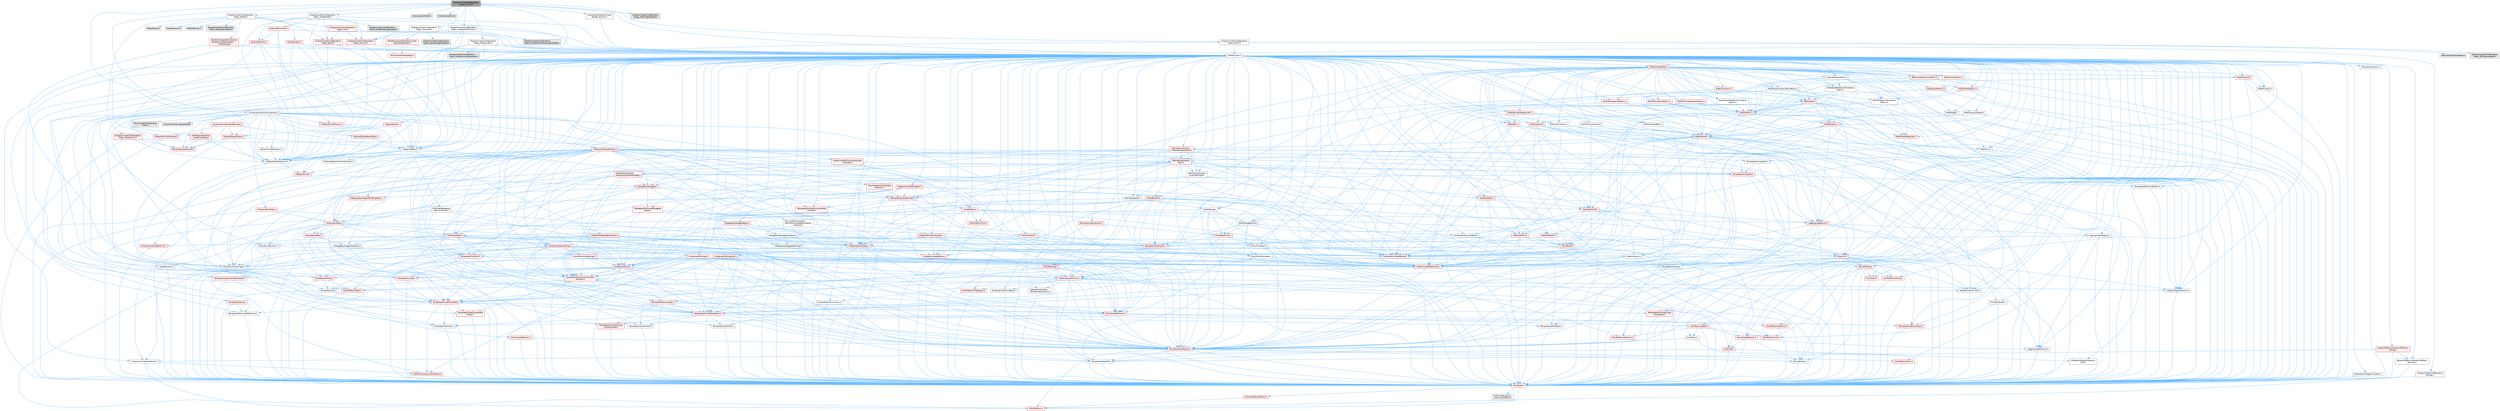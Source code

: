 digraph "DisplayClusterConfigurationTypes_ICVFX.h"
{
 // INTERACTIVE_SVG=YES
 // LATEX_PDF_SIZE
  bgcolor="transparent";
  edge [fontname=Helvetica,fontsize=10,labelfontname=Helvetica,labelfontsize=10];
  node [fontname=Helvetica,fontsize=10,shape=box,height=0.2,width=0.4];
  Node1 [id="Node000001",label="DisplayClusterConfiguration\lTypes_ICVFX.h",height=0.2,width=0.4,color="gray40", fillcolor="grey60", style="filled", fontcolor="black",tooltip=" "];
  Node1 -> Node2 [id="edge1_Node000001_Node000002",color="steelblue1",style="solid",tooltip=" "];
  Node2 [id="Node000002",label="CoreMinimal.h",height=0.2,width=0.4,color="grey40", fillcolor="white", style="filled",URL="$d7/d67/CoreMinimal_8h.html",tooltip=" "];
  Node2 -> Node3 [id="edge2_Node000002_Node000003",color="steelblue1",style="solid",tooltip=" "];
  Node3 [id="Node000003",label="CoreTypes.h",height=0.2,width=0.4,color="red", fillcolor="#FFF0F0", style="filled",URL="$dc/dec/CoreTypes_8h.html",tooltip=" "];
  Node3 -> Node4 [id="edge3_Node000003_Node000004",color="steelblue1",style="solid",tooltip=" "];
  Node4 [id="Node000004",label="HAL/Platform.h",height=0.2,width=0.4,color="red", fillcolor="#FFF0F0", style="filled",URL="$d9/dd0/Platform_8h.html",tooltip=" "];
  Node3 -> Node14 [id="edge4_Node000003_Node000014",color="steelblue1",style="solid",tooltip=" "];
  Node14 [id="Node000014",label="ProfilingDebugging\l/UMemoryDefines.h",height=0.2,width=0.4,color="grey40", fillcolor="white", style="filled",URL="$d2/da2/UMemoryDefines_8h.html",tooltip=" "];
  Node3 -> Node15 [id="edge5_Node000003_Node000015",color="steelblue1",style="solid",tooltip=" "];
  Node15 [id="Node000015",label="Misc/CoreMiscDefines.h",height=0.2,width=0.4,color="red", fillcolor="#FFF0F0", style="filled",URL="$da/d38/CoreMiscDefines_8h.html",tooltip=" "];
  Node15 -> Node4 [id="edge6_Node000015_Node000004",color="steelblue1",style="solid",tooltip=" "];
  Node2 -> Node17 [id="edge7_Node000002_Node000017",color="steelblue1",style="solid",tooltip=" "];
  Node17 [id="Node000017",label="CoreFwd.h",height=0.2,width=0.4,color="red", fillcolor="#FFF0F0", style="filled",URL="$d1/d1e/CoreFwd_8h.html",tooltip=" "];
  Node17 -> Node3 [id="edge8_Node000017_Node000003",color="steelblue1",style="solid",tooltip=" "];
  Node17 -> Node18 [id="edge9_Node000017_Node000018",color="steelblue1",style="solid",tooltip=" "];
  Node18 [id="Node000018",label="Containers/ContainersFwd.h",height=0.2,width=0.4,color="grey40", fillcolor="white", style="filled",URL="$d4/d0a/ContainersFwd_8h.html",tooltip=" "];
  Node18 -> Node4 [id="edge10_Node000018_Node000004",color="steelblue1",style="solid",tooltip=" "];
  Node18 -> Node3 [id="edge11_Node000018_Node000003",color="steelblue1",style="solid",tooltip=" "];
  Node18 -> Node19 [id="edge12_Node000018_Node000019",color="steelblue1",style="solid",tooltip=" "];
  Node19 [id="Node000019",label="Traits/IsContiguousContainer.h",height=0.2,width=0.4,color="red", fillcolor="#FFF0F0", style="filled",URL="$d5/d3c/IsContiguousContainer_8h.html",tooltip=" "];
  Node19 -> Node3 [id="edge13_Node000019_Node000003",color="steelblue1",style="solid",tooltip=" "];
  Node17 -> Node23 [id="edge14_Node000017_Node000023",color="steelblue1",style="solid",tooltip=" "];
  Node23 [id="Node000023",label="UObject/UObjectHierarchy\lFwd.h",height=0.2,width=0.4,color="grey40", fillcolor="white", style="filled",URL="$d3/d13/UObjectHierarchyFwd_8h.html",tooltip=" "];
  Node2 -> Node23 [id="edge15_Node000002_Node000023",color="steelblue1",style="solid",tooltip=" "];
  Node2 -> Node18 [id="edge16_Node000002_Node000018",color="steelblue1",style="solid",tooltip=" "];
  Node2 -> Node24 [id="edge17_Node000002_Node000024",color="steelblue1",style="solid",tooltip=" "];
  Node24 [id="Node000024",label="Misc/VarArgs.h",height=0.2,width=0.4,color="grey40", fillcolor="white", style="filled",URL="$d5/d6f/VarArgs_8h.html",tooltip=" "];
  Node24 -> Node3 [id="edge18_Node000024_Node000003",color="steelblue1",style="solid",tooltip=" "];
  Node2 -> Node25 [id="edge19_Node000002_Node000025",color="steelblue1",style="solid",tooltip=" "];
  Node25 [id="Node000025",label="Logging/LogVerbosity.h",height=0.2,width=0.4,color="grey40", fillcolor="white", style="filled",URL="$d2/d8f/LogVerbosity_8h.html",tooltip=" "];
  Node25 -> Node3 [id="edge20_Node000025_Node000003",color="steelblue1",style="solid",tooltip=" "];
  Node2 -> Node26 [id="edge21_Node000002_Node000026",color="steelblue1",style="solid",tooltip=" "];
  Node26 [id="Node000026",label="Misc/OutputDevice.h",height=0.2,width=0.4,color="red", fillcolor="#FFF0F0", style="filled",URL="$d7/d32/OutputDevice_8h.html",tooltip=" "];
  Node26 -> Node17 [id="edge22_Node000026_Node000017",color="steelblue1",style="solid",tooltip=" "];
  Node26 -> Node3 [id="edge23_Node000026_Node000003",color="steelblue1",style="solid",tooltip=" "];
  Node26 -> Node25 [id="edge24_Node000026_Node000025",color="steelblue1",style="solid",tooltip=" "];
  Node26 -> Node24 [id="edge25_Node000026_Node000024",color="steelblue1",style="solid",tooltip=" "];
  Node2 -> Node32 [id="edge26_Node000002_Node000032",color="steelblue1",style="solid",tooltip=" "];
  Node32 [id="Node000032",label="HAL/PlatformCrt.h",height=0.2,width=0.4,color="red", fillcolor="#FFF0F0", style="filled",URL="$d8/d75/PlatformCrt_8h.html",tooltip=" "];
  Node2 -> Node42 [id="edge27_Node000002_Node000042",color="steelblue1",style="solid",tooltip=" "];
  Node42 [id="Node000042",label="HAL/PlatformMisc.h",height=0.2,width=0.4,color="red", fillcolor="#FFF0F0", style="filled",URL="$d0/df5/PlatformMisc_8h.html",tooltip=" "];
  Node42 -> Node3 [id="edge28_Node000042_Node000003",color="steelblue1",style="solid",tooltip=" "];
  Node2 -> Node61 [id="edge29_Node000002_Node000061",color="steelblue1",style="solid",tooltip=" "];
  Node61 [id="Node000061",label="Misc/AssertionMacros.h",height=0.2,width=0.4,color="red", fillcolor="#FFF0F0", style="filled",URL="$d0/dfa/AssertionMacros_8h.html",tooltip=" "];
  Node61 -> Node3 [id="edge30_Node000061_Node000003",color="steelblue1",style="solid",tooltip=" "];
  Node61 -> Node4 [id="edge31_Node000061_Node000004",color="steelblue1",style="solid",tooltip=" "];
  Node61 -> Node42 [id="edge32_Node000061_Node000042",color="steelblue1",style="solid",tooltip=" "];
  Node61 -> Node62 [id="edge33_Node000061_Node000062",color="steelblue1",style="solid",tooltip=" "];
  Node62 [id="Node000062",label="Templates/EnableIf.h",height=0.2,width=0.4,color="grey40", fillcolor="white", style="filled",URL="$d7/d60/EnableIf_8h.html",tooltip=" "];
  Node62 -> Node3 [id="edge34_Node000062_Node000003",color="steelblue1",style="solid",tooltip=" "];
  Node61 -> Node24 [id="edge35_Node000061_Node000024",color="steelblue1",style="solid",tooltip=" "];
  Node2 -> Node70 [id="edge36_Node000002_Node000070",color="steelblue1",style="solid",tooltip=" "];
  Node70 [id="Node000070",label="Templates/IsPointer.h",height=0.2,width=0.4,color="grey40", fillcolor="white", style="filled",URL="$d7/d05/IsPointer_8h.html",tooltip=" "];
  Node70 -> Node3 [id="edge37_Node000070_Node000003",color="steelblue1",style="solid",tooltip=" "];
  Node2 -> Node71 [id="edge38_Node000002_Node000071",color="steelblue1",style="solid",tooltip=" "];
  Node71 [id="Node000071",label="HAL/PlatformMemory.h",height=0.2,width=0.4,color="red", fillcolor="#FFF0F0", style="filled",URL="$de/d68/PlatformMemory_8h.html",tooltip=" "];
  Node71 -> Node3 [id="edge39_Node000071_Node000003",color="steelblue1",style="solid",tooltip=" "];
  Node2 -> Node54 [id="edge40_Node000002_Node000054",color="steelblue1",style="solid",tooltip=" "];
  Node54 [id="Node000054",label="HAL/PlatformAtomics.h",height=0.2,width=0.4,color="red", fillcolor="#FFF0F0", style="filled",URL="$d3/d36/PlatformAtomics_8h.html",tooltip=" "];
  Node54 -> Node3 [id="edge41_Node000054_Node000003",color="steelblue1",style="solid",tooltip=" "];
  Node2 -> Node76 [id="edge42_Node000002_Node000076",color="steelblue1",style="solid",tooltip=" "];
  Node76 [id="Node000076",label="Misc/Exec.h",height=0.2,width=0.4,color="grey40", fillcolor="white", style="filled",URL="$de/ddb/Exec_8h.html",tooltip=" "];
  Node76 -> Node3 [id="edge43_Node000076_Node000003",color="steelblue1",style="solid",tooltip=" "];
  Node76 -> Node61 [id="edge44_Node000076_Node000061",color="steelblue1",style="solid",tooltip=" "];
  Node2 -> Node77 [id="edge45_Node000002_Node000077",color="steelblue1",style="solid",tooltip=" "];
  Node77 [id="Node000077",label="HAL/MemoryBase.h",height=0.2,width=0.4,color="red", fillcolor="#FFF0F0", style="filled",URL="$d6/d9f/MemoryBase_8h.html",tooltip=" "];
  Node77 -> Node3 [id="edge46_Node000077_Node000003",color="steelblue1",style="solid",tooltip=" "];
  Node77 -> Node54 [id="edge47_Node000077_Node000054",color="steelblue1",style="solid",tooltip=" "];
  Node77 -> Node32 [id="edge48_Node000077_Node000032",color="steelblue1",style="solid",tooltip=" "];
  Node77 -> Node76 [id="edge49_Node000077_Node000076",color="steelblue1",style="solid",tooltip=" "];
  Node77 -> Node26 [id="edge50_Node000077_Node000026",color="steelblue1",style="solid",tooltip=" "];
  Node2 -> Node87 [id="edge51_Node000002_Node000087",color="steelblue1",style="solid",tooltip=" "];
  Node87 [id="Node000087",label="HAL/UnrealMemory.h",height=0.2,width=0.4,color="red", fillcolor="#FFF0F0", style="filled",URL="$d9/d96/UnrealMemory_8h.html",tooltip=" "];
  Node87 -> Node3 [id="edge52_Node000087_Node000003",color="steelblue1",style="solid",tooltip=" "];
  Node87 -> Node77 [id="edge53_Node000087_Node000077",color="steelblue1",style="solid",tooltip=" "];
  Node87 -> Node71 [id="edge54_Node000087_Node000071",color="steelblue1",style="solid",tooltip=" "];
  Node87 -> Node70 [id="edge55_Node000087_Node000070",color="steelblue1",style="solid",tooltip=" "];
  Node2 -> Node89 [id="edge56_Node000002_Node000089",color="steelblue1",style="solid",tooltip=" "];
  Node89 [id="Node000089",label="Templates/IsArithmetic.h",height=0.2,width=0.4,color="grey40", fillcolor="white", style="filled",URL="$d2/d5d/IsArithmetic_8h.html",tooltip=" "];
  Node89 -> Node3 [id="edge57_Node000089_Node000003",color="steelblue1",style="solid",tooltip=" "];
  Node2 -> Node83 [id="edge58_Node000002_Node000083",color="steelblue1",style="solid",tooltip=" "];
  Node83 [id="Node000083",label="Templates/AndOrNot.h",height=0.2,width=0.4,color="grey40", fillcolor="white", style="filled",URL="$db/d0a/AndOrNot_8h.html",tooltip=" "];
  Node83 -> Node3 [id="edge59_Node000083_Node000003",color="steelblue1",style="solid",tooltip=" "];
  Node2 -> Node90 [id="edge60_Node000002_Node000090",color="steelblue1",style="solid",tooltip=" "];
  Node90 [id="Node000090",label="Templates/IsPODType.h",height=0.2,width=0.4,color="grey40", fillcolor="white", style="filled",URL="$d7/db1/IsPODType_8h.html",tooltip=" "];
  Node90 -> Node3 [id="edge61_Node000090_Node000003",color="steelblue1",style="solid",tooltip=" "];
  Node2 -> Node91 [id="edge62_Node000002_Node000091",color="steelblue1",style="solid",tooltip=" "];
  Node91 [id="Node000091",label="Templates/IsUECoreType.h",height=0.2,width=0.4,color="red", fillcolor="#FFF0F0", style="filled",URL="$d1/db8/IsUECoreType_8h.html",tooltip=" "];
  Node91 -> Node3 [id="edge63_Node000091_Node000003",color="steelblue1",style="solid",tooltip=" "];
  Node2 -> Node84 [id="edge64_Node000002_Node000084",color="steelblue1",style="solid",tooltip=" "];
  Node84 [id="Node000084",label="Templates/IsTriviallyCopy\lConstructible.h",height=0.2,width=0.4,color="red", fillcolor="#FFF0F0", style="filled",URL="$d3/d78/IsTriviallyCopyConstructible_8h.html",tooltip=" "];
  Node84 -> Node3 [id="edge65_Node000084_Node000003",color="steelblue1",style="solid",tooltip=" "];
  Node2 -> Node92 [id="edge66_Node000002_Node000092",color="steelblue1",style="solid",tooltip=" "];
  Node92 [id="Node000092",label="Templates/UnrealTypeTraits.h",height=0.2,width=0.4,color="red", fillcolor="#FFF0F0", style="filled",URL="$d2/d2d/UnrealTypeTraits_8h.html",tooltip=" "];
  Node92 -> Node3 [id="edge67_Node000092_Node000003",color="steelblue1",style="solid",tooltip=" "];
  Node92 -> Node70 [id="edge68_Node000092_Node000070",color="steelblue1",style="solid",tooltip=" "];
  Node92 -> Node61 [id="edge69_Node000092_Node000061",color="steelblue1",style="solid",tooltip=" "];
  Node92 -> Node83 [id="edge70_Node000092_Node000083",color="steelblue1",style="solid",tooltip=" "];
  Node92 -> Node62 [id="edge71_Node000092_Node000062",color="steelblue1",style="solid",tooltip=" "];
  Node92 -> Node89 [id="edge72_Node000092_Node000089",color="steelblue1",style="solid",tooltip=" "];
  Node92 -> Node90 [id="edge73_Node000092_Node000090",color="steelblue1",style="solid",tooltip=" "];
  Node92 -> Node91 [id="edge74_Node000092_Node000091",color="steelblue1",style="solid",tooltip=" "];
  Node92 -> Node84 [id="edge75_Node000092_Node000084",color="steelblue1",style="solid",tooltip=" "];
  Node2 -> Node62 [id="edge76_Node000002_Node000062",color="steelblue1",style="solid",tooltip=" "];
  Node2 -> Node94 [id="edge77_Node000002_Node000094",color="steelblue1",style="solid",tooltip=" "];
  Node94 [id="Node000094",label="Templates/RemoveReference.h",height=0.2,width=0.4,color="grey40", fillcolor="white", style="filled",URL="$da/dbe/RemoveReference_8h.html",tooltip=" "];
  Node94 -> Node3 [id="edge78_Node000094_Node000003",color="steelblue1",style="solid",tooltip=" "];
  Node2 -> Node95 [id="edge79_Node000002_Node000095",color="steelblue1",style="solid",tooltip=" "];
  Node95 [id="Node000095",label="Templates/IntegralConstant.h",height=0.2,width=0.4,color="grey40", fillcolor="white", style="filled",URL="$db/d1b/IntegralConstant_8h.html",tooltip=" "];
  Node95 -> Node3 [id="edge80_Node000095_Node000003",color="steelblue1",style="solid",tooltip=" "];
  Node2 -> Node96 [id="edge81_Node000002_Node000096",color="steelblue1",style="solid",tooltip=" "];
  Node96 [id="Node000096",label="Templates/IsClass.h",height=0.2,width=0.4,color="grey40", fillcolor="white", style="filled",URL="$db/dcb/IsClass_8h.html",tooltip=" "];
  Node96 -> Node3 [id="edge82_Node000096_Node000003",color="steelblue1",style="solid",tooltip=" "];
  Node2 -> Node97 [id="edge83_Node000002_Node000097",color="steelblue1",style="solid",tooltip=" "];
  Node97 [id="Node000097",label="Templates/TypeCompatible\lBytes.h",height=0.2,width=0.4,color="red", fillcolor="#FFF0F0", style="filled",URL="$df/d0a/TypeCompatibleBytes_8h.html",tooltip=" "];
  Node97 -> Node3 [id="edge84_Node000097_Node000003",color="steelblue1",style="solid",tooltip=" "];
  Node2 -> Node19 [id="edge85_Node000002_Node000019",color="steelblue1",style="solid",tooltip=" "];
  Node2 -> Node98 [id="edge86_Node000002_Node000098",color="steelblue1",style="solid",tooltip=" "];
  Node98 [id="Node000098",label="Templates/UnrealTemplate.h",height=0.2,width=0.4,color="red", fillcolor="#FFF0F0", style="filled",URL="$d4/d24/UnrealTemplate_8h.html",tooltip=" "];
  Node98 -> Node3 [id="edge87_Node000098_Node000003",color="steelblue1",style="solid",tooltip=" "];
  Node98 -> Node70 [id="edge88_Node000098_Node000070",color="steelblue1",style="solid",tooltip=" "];
  Node98 -> Node87 [id="edge89_Node000098_Node000087",color="steelblue1",style="solid",tooltip=" "];
  Node98 -> Node92 [id="edge90_Node000098_Node000092",color="steelblue1",style="solid",tooltip=" "];
  Node98 -> Node94 [id="edge91_Node000098_Node000094",color="steelblue1",style="solid",tooltip=" "];
  Node98 -> Node97 [id="edge92_Node000098_Node000097",color="steelblue1",style="solid",tooltip=" "];
  Node98 -> Node19 [id="edge93_Node000098_Node000019",color="steelblue1",style="solid",tooltip=" "];
  Node2 -> Node47 [id="edge94_Node000002_Node000047",color="steelblue1",style="solid",tooltip=" "];
  Node47 [id="Node000047",label="Math/NumericLimits.h",height=0.2,width=0.4,color="grey40", fillcolor="white", style="filled",URL="$df/d1b/NumericLimits_8h.html",tooltip=" "];
  Node47 -> Node3 [id="edge95_Node000047_Node000003",color="steelblue1",style="solid",tooltip=" "];
  Node2 -> Node102 [id="edge96_Node000002_Node000102",color="steelblue1",style="solid",tooltip=" "];
  Node102 [id="Node000102",label="HAL/PlatformMath.h",height=0.2,width=0.4,color="red", fillcolor="#FFF0F0", style="filled",URL="$dc/d53/PlatformMath_8h.html",tooltip=" "];
  Node102 -> Node3 [id="edge97_Node000102_Node000003",color="steelblue1",style="solid",tooltip=" "];
  Node2 -> Node85 [id="edge98_Node000002_Node000085",color="steelblue1",style="solid",tooltip=" "];
  Node85 [id="Node000085",label="Templates/IsTriviallyCopy\lAssignable.h",height=0.2,width=0.4,color="red", fillcolor="#FFF0F0", style="filled",URL="$d2/df2/IsTriviallyCopyAssignable_8h.html",tooltip=" "];
  Node85 -> Node3 [id="edge99_Node000085_Node000003",color="steelblue1",style="solid",tooltip=" "];
  Node2 -> Node110 [id="edge100_Node000002_Node000110",color="steelblue1",style="solid",tooltip=" "];
  Node110 [id="Node000110",label="Templates/MemoryOps.h",height=0.2,width=0.4,color="red", fillcolor="#FFF0F0", style="filled",URL="$db/dea/MemoryOps_8h.html",tooltip=" "];
  Node110 -> Node3 [id="edge101_Node000110_Node000003",color="steelblue1",style="solid",tooltip=" "];
  Node110 -> Node87 [id="edge102_Node000110_Node000087",color="steelblue1",style="solid",tooltip=" "];
  Node110 -> Node85 [id="edge103_Node000110_Node000085",color="steelblue1",style="solid",tooltip=" "];
  Node110 -> Node84 [id="edge104_Node000110_Node000084",color="steelblue1",style="solid",tooltip=" "];
  Node110 -> Node92 [id="edge105_Node000110_Node000092",color="steelblue1",style="solid",tooltip=" "];
  Node2 -> Node111 [id="edge106_Node000002_Node000111",color="steelblue1",style="solid",tooltip=" "];
  Node111 [id="Node000111",label="Containers/ContainerAllocation\lPolicies.h",height=0.2,width=0.4,color="red", fillcolor="#FFF0F0", style="filled",URL="$d7/dff/ContainerAllocationPolicies_8h.html",tooltip=" "];
  Node111 -> Node3 [id="edge107_Node000111_Node000003",color="steelblue1",style="solid",tooltip=" "];
  Node111 -> Node111 [id="edge108_Node000111_Node000111",color="steelblue1",style="solid",tooltip=" "];
  Node111 -> Node102 [id="edge109_Node000111_Node000102",color="steelblue1",style="solid",tooltip=" "];
  Node111 -> Node87 [id="edge110_Node000111_Node000087",color="steelblue1",style="solid",tooltip=" "];
  Node111 -> Node47 [id="edge111_Node000111_Node000047",color="steelblue1",style="solid",tooltip=" "];
  Node111 -> Node61 [id="edge112_Node000111_Node000061",color="steelblue1",style="solid",tooltip=" "];
  Node111 -> Node110 [id="edge113_Node000111_Node000110",color="steelblue1",style="solid",tooltip=" "];
  Node111 -> Node97 [id="edge114_Node000111_Node000097",color="steelblue1",style="solid",tooltip=" "];
  Node2 -> Node114 [id="edge115_Node000002_Node000114",color="steelblue1",style="solid",tooltip=" "];
  Node114 [id="Node000114",label="Templates/IsEnumClass.h",height=0.2,width=0.4,color="grey40", fillcolor="white", style="filled",URL="$d7/d15/IsEnumClass_8h.html",tooltip=" "];
  Node114 -> Node3 [id="edge116_Node000114_Node000003",color="steelblue1",style="solid",tooltip=" "];
  Node114 -> Node83 [id="edge117_Node000114_Node000083",color="steelblue1",style="solid",tooltip=" "];
  Node2 -> Node115 [id="edge118_Node000002_Node000115",color="steelblue1",style="solid",tooltip=" "];
  Node115 [id="Node000115",label="HAL/PlatformProperties.h",height=0.2,width=0.4,color="red", fillcolor="#FFF0F0", style="filled",URL="$d9/db0/PlatformProperties_8h.html",tooltip=" "];
  Node115 -> Node3 [id="edge119_Node000115_Node000003",color="steelblue1",style="solid",tooltip=" "];
  Node2 -> Node118 [id="edge120_Node000002_Node000118",color="steelblue1",style="solid",tooltip=" "];
  Node118 [id="Node000118",label="Misc/EngineVersionBase.h",height=0.2,width=0.4,color="grey40", fillcolor="white", style="filled",URL="$d5/d2b/EngineVersionBase_8h.html",tooltip=" "];
  Node118 -> Node3 [id="edge121_Node000118_Node000003",color="steelblue1",style="solid",tooltip=" "];
  Node2 -> Node119 [id="edge122_Node000002_Node000119",color="steelblue1",style="solid",tooltip=" "];
  Node119 [id="Node000119",label="Internationalization\l/TextNamespaceFwd.h",height=0.2,width=0.4,color="grey40", fillcolor="white", style="filled",URL="$d8/d97/TextNamespaceFwd_8h.html",tooltip=" "];
  Node119 -> Node3 [id="edge123_Node000119_Node000003",color="steelblue1",style="solid",tooltip=" "];
  Node2 -> Node120 [id="edge124_Node000002_Node000120",color="steelblue1",style="solid",tooltip=" "];
  Node120 [id="Node000120",label="Serialization/Archive.h",height=0.2,width=0.4,color="red", fillcolor="#FFF0F0", style="filled",URL="$d7/d3b/Archive_8h.html",tooltip=" "];
  Node120 -> Node17 [id="edge125_Node000120_Node000017",color="steelblue1",style="solid",tooltip=" "];
  Node120 -> Node3 [id="edge126_Node000120_Node000003",color="steelblue1",style="solid",tooltip=" "];
  Node120 -> Node115 [id="edge127_Node000120_Node000115",color="steelblue1",style="solid",tooltip=" "];
  Node120 -> Node119 [id="edge128_Node000120_Node000119",color="steelblue1",style="solid",tooltip=" "];
  Node120 -> Node61 [id="edge129_Node000120_Node000061",color="steelblue1",style="solid",tooltip=" "];
  Node120 -> Node118 [id="edge130_Node000120_Node000118",color="steelblue1",style="solid",tooltip=" "];
  Node120 -> Node24 [id="edge131_Node000120_Node000024",color="steelblue1",style="solid",tooltip=" "];
  Node120 -> Node62 [id="edge132_Node000120_Node000062",color="steelblue1",style="solid",tooltip=" "];
  Node120 -> Node114 [id="edge133_Node000120_Node000114",color="steelblue1",style="solid",tooltip=" "];
  Node120 -> Node98 [id="edge134_Node000120_Node000098",color="steelblue1",style="solid",tooltip=" "];
  Node120 -> Node123 [id="edge135_Node000120_Node000123",color="steelblue1",style="solid",tooltip=" "];
  Node123 [id="Node000123",label="UObject/ObjectVersion.h",height=0.2,width=0.4,color="grey40", fillcolor="white", style="filled",URL="$da/d63/ObjectVersion_8h.html",tooltip=" "];
  Node123 -> Node3 [id="edge136_Node000123_Node000003",color="steelblue1",style="solid",tooltip=" "];
  Node2 -> Node124 [id="edge137_Node000002_Node000124",color="steelblue1",style="solid",tooltip=" "];
  Node124 [id="Node000124",label="Templates/Less.h",height=0.2,width=0.4,color="grey40", fillcolor="white", style="filled",URL="$de/dc8/Less_8h.html",tooltip=" "];
  Node124 -> Node3 [id="edge138_Node000124_Node000003",color="steelblue1",style="solid",tooltip=" "];
  Node124 -> Node98 [id="edge139_Node000124_Node000098",color="steelblue1",style="solid",tooltip=" "];
  Node2 -> Node125 [id="edge140_Node000002_Node000125",color="steelblue1",style="solid",tooltip=" "];
  Node125 [id="Node000125",label="Templates/Sorting.h",height=0.2,width=0.4,color="red", fillcolor="#FFF0F0", style="filled",URL="$d3/d9e/Sorting_8h.html",tooltip=" "];
  Node125 -> Node3 [id="edge141_Node000125_Node000003",color="steelblue1",style="solid",tooltip=" "];
  Node125 -> Node102 [id="edge142_Node000125_Node000102",color="steelblue1",style="solid",tooltip=" "];
  Node125 -> Node124 [id="edge143_Node000125_Node000124",color="steelblue1",style="solid",tooltip=" "];
  Node2 -> Node136 [id="edge144_Node000002_Node000136",color="steelblue1",style="solid",tooltip=" "];
  Node136 [id="Node000136",label="Misc/Char.h",height=0.2,width=0.4,color="red", fillcolor="#FFF0F0", style="filled",URL="$d0/d58/Char_8h.html",tooltip=" "];
  Node136 -> Node3 [id="edge145_Node000136_Node000003",color="steelblue1",style="solid",tooltip=" "];
  Node2 -> Node139 [id="edge146_Node000002_Node000139",color="steelblue1",style="solid",tooltip=" "];
  Node139 [id="Node000139",label="GenericPlatform/GenericPlatform\lStricmp.h",height=0.2,width=0.4,color="grey40", fillcolor="white", style="filled",URL="$d2/d86/GenericPlatformStricmp_8h.html",tooltip=" "];
  Node139 -> Node3 [id="edge147_Node000139_Node000003",color="steelblue1",style="solid",tooltip=" "];
  Node2 -> Node140 [id="edge148_Node000002_Node000140",color="steelblue1",style="solid",tooltip=" "];
  Node140 [id="Node000140",label="GenericPlatform/GenericPlatform\lString.h",height=0.2,width=0.4,color="red", fillcolor="#FFF0F0", style="filled",URL="$dd/d20/GenericPlatformString_8h.html",tooltip=" "];
  Node140 -> Node3 [id="edge149_Node000140_Node000003",color="steelblue1",style="solid",tooltip=" "];
  Node140 -> Node139 [id="edge150_Node000140_Node000139",color="steelblue1",style="solid",tooltip=" "];
  Node140 -> Node62 [id="edge151_Node000140_Node000062",color="steelblue1",style="solid",tooltip=" "];
  Node2 -> Node73 [id="edge152_Node000002_Node000073",color="steelblue1",style="solid",tooltip=" "];
  Node73 [id="Node000073",label="HAL/PlatformString.h",height=0.2,width=0.4,color="red", fillcolor="#FFF0F0", style="filled",URL="$db/db5/PlatformString_8h.html",tooltip=" "];
  Node73 -> Node3 [id="edge153_Node000073_Node000003",color="steelblue1",style="solid",tooltip=" "];
  Node2 -> Node143 [id="edge154_Node000002_Node000143",color="steelblue1",style="solid",tooltip=" "];
  Node143 [id="Node000143",label="Misc/CString.h",height=0.2,width=0.4,color="red", fillcolor="#FFF0F0", style="filled",URL="$d2/d49/CString_8h.html",tooltip=" "];
  Node143 -> Node3 [id="edge155_Node000143_Node000003",color="steelblue1",style="solid",tooltip=" "];
  Node143 -> Node32 [id="edge156_Node000143_Node000032",color="steelblue1",style="solid",tooltip=" "];
  Node143 -> Node73 [id="edge157_Node000143_Node000073",color="steelblue1",style="solid",tooltip=" "];
  Node143 -> Node61 [id="edge158_Node000143_Node000061",color="steelblue1",style="solid",tooltip=" "];
  Node143 -> Node136 [id="edge159_Node000143_Node000136",color="steelblue1",style="solid",tooltip=" "];
  Node143 -> Node24 [id="edge160_Node000143_Node000024",color="steelblue1",style="solid",tooltip=" "];
  Node2 -> Node144 [id="edge161_Node000002_Node000144",color="steelblue1",style="solid",tooltip=" "];
  Node144 [id="Node000144",label="Misc/Crc.h",height=0.2,width=0.4,color="red", fillcolor="#FFF0F0", style="filled",URL="$d4/dd2/Crc_8h.html",tooltip=" "];
  Node144 -> Node3 [id="edge162_Node000144_Node000003",color="steelblue1",style="solid",tooltip=" "];
  Node144 -> Node73 [id="edge163_Node000144_Node000073",color="steelblue1",style="solid",tooltip=" "];
  Node144 -> Node61 [id="edge164_Node000144_Node000061",color="steelblue1",style="solid",tooltip=" "];
  Node144 -> Node143 [id="edge165_Node000144_Node000143",color="steelblue1",style="solid",tooltip=" "];
  Node144 -> Node136 [id="edge166_Node000144_Node000136",color="steelblue1",style="solid",tooltip=" "];
  Node144 -> Node92 [id="edge167_Node000144_Node000092",color="steelblue1",style="solid",tooltip=" "];
  Node2 -> Node135 [id="edge168_Node000002_Node000135",color="steelblue1",style="solid",tooltip=" "];
  Node135 [id="Node000135",label="Math/UnrealMathUtility.h",height=0.2,width=0.4,color="red", fillcolor="#FFF0F0", style="filled",URL="$db/db8/UnrealMathUtility_8h.html",tooltip=" "];
  Node135 -> Node3 [id="edge169_Node000135_Node000003",color="steelblue1",style="solid",tooltip=" "];
  Node135 -> Node61 [id="edge170_Node000135_Node000061",color="steelblue1",style="solid",tooltip=" "];
  Node135 -> Node102 [id="edge171_Node000135_Node000102",color="steelblue1",style="solid",tooltip=" "];
  Node2 -> Node145 [id="edge172_Node000002_Node000145",color="steelblue1",style="solid",tooltip=" "];
  Node145 [id="Node000145",label="Containers/UnrealString.h",height=0.2,width=0.4,color="red", fillcolor="#FFF0F0", style="filled",URL="$d5/dba/UnrealString_8h.html",tooltip=" "];
  Node2 -> Node149 [id="edge173_Node000002_Node000149",color="steelblue1",style="solid",tooltip=" "];
  Node149 [id="Node000149",label="Containers/Array.h",height=0.2,width=0.4,color="red", fillcolor="#FFF0F0", style="filled",URL="$df/dd0/Array_8h.html",tooltip=" "];
  Node149 -> Node3 [id="edge174_Node000149_Node000003",color="steelblue1",style="solid",tooltip=" "];
  Node149 -> Node61 [id="edge175_Node000149_Node000061",color="steelblue1",style="solid",tooltip=" "];
  Node149 -> Node87 [id="edge176_Node000149_Node000087",color="steelblue1",style="solid",tooltip=" "];
  Node149 -> Node92 [id="edge177_Node000149_Node000092",color="steelblue1",style="solid",tooltip=" "];
  Node149 -> Node98 [id="edge178_Node000149_Node000098",color="steelblue1",style="solid",tooltip=" "];
  Node149 -> Node111 [id="edge179_Node000149_Node000111",color="steelblue1",style="solid",tooltip=" "];
  Node149 -> Node120 [id="edge180_Node000149_Node000120",color="steelblue1",style="solid",tooltip=" "];
  Node149 -> Node128 [id="edge181_Node000149_Node000128",color="steelblue1",style="solid",tooltip=" "];
  Node128 [id="Node000128",label="Templates/Invoke.h",height=0.2,width=0.4,color="red", fillcolor="#FFF0F0", style="filled",URL="$d7/deb/Invoke_8h.html",tooltip=" "];
  Node128 -> Node3 [id="edge182_Node000128_Node000003",color="steelblue1",style="solid",tooltip=" "];
  Node128 -> Node98 [id="edge183_Node000128_Node000098",color="steelblue1",style="solid",tooltip=" "];
  Node149 -> Node124 [id="edge184_Node000149_Node000124",color="steelblue1",style="solid",tooltip=" "];
  Node149 -> Node125 [id="edge185_Node000149_Node000125",color="steelblue1",style="solid",tooltip=" "];
  Node149 -> Node172 [id="edge186_Node000149_Node000172",color="steelblue1",style="solid",tooltip=" "];
  Node172 [id="Node000172",label="Templates/AlignmentTemplates.h",height=0.2,width=0.4,color="red", fillcolor="#FFF0F0", style="filled",URL="$dd/d32/AlignmentTemplates_8h.html",tooltip=" "];
  Node172 -> Node3 [id="edge187_Node000172_Node000003",color="steelblue1",style="solid",tooltip=" "];
  Node172 -> Node70 [id="edge188_Node000172_Node000070",color="steelblue1",style="solid",tooltip=" "];
  Node2 -> Node173 [id="edge189_Node000002_Node000173",color="steelblue1",style="solid",tooltip=" "];
  Node173 [id="Node000173",label="Misc/FrameNumber.h",height=0.2,width=0.4,color="grey40", fillcolor="white", style="filled",URL="$dd/dbd/FrameNumber_8h.html",tooltip=" "];
  Node173 -> Node3 [id="edge190_Node000173_Node000003",color="steelblue1",style="solid",tooltip=" "];
  Node173 -> Node47 [id="edge191_Node000173_Node000047",color="steelblue1",style="solid",tooltip=" "];
  Node173 -> Node135 [id="edge192_Node000173_Node000135",color="steelblue1",style="solid",tooltip=" "];
  Node173 -> Node62 [id="edge193_Node000173_Node000062",color="steelblue1",style="solid",tooltip=" "];
  Node173 -> Node92 [id="edge194_Node000173_Node000092",color="steelblue1",style="solid",tooltip=" "];
  Node2 -> Node174 [id="edge195_Node000002_Node000174",color="steelblue1",style="solid",tooltip=" "];
  Node174 [id="Node000174",label="Misc/Timespan.h",height=0.2,width=0.4,color="grey40", fillcolor="white", style="filled",URL="$da/dd9/Timespan_8h.html",tooltip=" "];
  Node174 -> Node3 [id="edge196_Node000174_Node000003",color="steelblue1",style="solid",tooltip=" "];
  Node174 -> Node175 [id="edge197_Node000174_Node000175",color="steelblue1",style="solid",tooltip=" "];
  Node175 [id="Node000175",label="Math/Interval.h",height=0.2,width=0.4,color="grey40", fillcolor="white", style="filled",URL="$d1/d55/Interval_8h.html",tooltip=" "];
  Node175 -> Node3 [id="edge198_Node000175_Node000003",color="steelblue1",style="solid",tooltip=" "];
  Node175 -> Node89 [id="edge199_Node000175_Node000089",color="steelblue1",style="solid",tooltip=" "];
  Node175 -> Node92 [id="edge200_Node000175_Node000092",color="steelblue1",style="solid",tooltip=" "];
  Node175 -> Node47 [id="edge201_Node000175_Node000047",color="steelblue1",style="solid",tooltip=" "];
  Node175 -> Node135 [id="edge202_Node000175_Node000135",color="steelblue1",style="solid",tooltip=" "];
  Node174 -> Node135 [id="edge203_Node000174_Node000135",color="steelblue1",style="solid",tooltip=" "];
  Node174 -> Node61 [id="edge204_Node000174_Node000061",color="steelblue1",style="solid",tooltip=" "];
  Node2 -> Node176 [id="edge205_Node000002_Node000176",color="steelblue1",style="solid",tooltip=" "];
  Node176 [id="Node000176",label="Containers/StringConv.h",height=0.2,width=0.4,color="red", fillcolor="#FFF0F0", style="filled",URL="$d3/ddf/StringConv_8h.html",tooltip=" "];
  Node176 -> Node3 [id="edge206_Node000176_Node000003",color="steelblue1",style="solid",tooltip=" "];
  Node176 -> Node61 [id="edge207_Node000176_Node000061",color="steelblue1",style="solid",tooltip=" "];
  Node176 -> Node111 [id="edge208_Node000176_Node000111",color="steelblue1",style="solid",tooltip=" "];
  Node176 -> Node149 [id="edge209_Node000176_Node000149",color="steelblue1",style="solid",tooltip=" "];
  Node176 -> Node143 [id="edge210_Node000176_Node000143",color="steelblue1",style="solid",tooltip=" "];
  Node176 -> Node177 [id="edge211_Node000176_Node000177",color="steelblue1",style="solid",tooltip=" "];
  Node177 [id="Node000177",label="Templates/IsArray.h",height=0.2,width=0.4,color="grey40", fillcolor="white", style="filled",URL="$d8/d8d/IsArray_8h.html",tooltip=" "];
  Node177 -> Node3 [id="edge212_Node000177_Node000003",color="steelblue1",style="solid",tooltip=" "];
  Node176 -> Node98 [id="edge213_Node000176_Node000098",color="steelblue1",style="solid",tooltip=" "];
  Node176 -> Node92 [id="edge214_Node000176_Node000092",color="steelblue1",style="solid",tooltip=" "];
  Node176 -> Node19 [id="edge215_Node000176_Node000019",color="steelblue1",style="solid",tooltip=" "];
  Node2 -> Node178 [id="edge216_Node000002_Node000178",color="steelblue1",style="solid",tooltip=" "];
  Node178 [id="Node000178",label="UObject/UnrealNames.h",height=0.2,width=0.4,color="red", fillcolor="#FFF0F0", style="filled",URL="$d8/db1/UnrealNames_8h.html",tooltip=" "];
  Node178 -> Node3 [id="edge217_Node000178_Node000003",color="steelblue1",style="solid",tooltip=" "];
  Node2 -> Node180 [id="edge218_Node000002_Node000180",color="steelblue1",style="solid",tooltip=" "];
  Node180 [id="Node000180",label="UObject/NameTypes.h",height=0.2,width=0.4,color="red", fillcolor="#FFF0F0", style="filled",URL="$d6/d35/NameTypes_8h.html",tooltip=" "];
  Node180 -> Node3 [id="edge219_Node000180_Node000003",color="steelblue1",style="solid",tooltip=" "];
  Node180 -> Node61 [id="edge220_Node000180_Node000061",color="steelblue1",style="solid",tooltip=" "];
  Node180 -> Node87 [id="edge221_Node000180_Node000087",color="steelblue1",style="solid",tooltip=" "];
  Node180 -> Node92 [id="edge222_Node000180_Node000092",color="steelblue1",style="solid",tooltip=" "];
  Node180 -> Node98 [id="edge223_Node000180_Node000098",color="steelblue1",style="solid",tooltip=" "];
  Node180 -> Node145 [id="edge224_Node000180_Node000145",color="steelblue1",style="solid",tooltip=" "];
  Node180 -> Node176 [id="edge225_Node000180_Node000176",color="steelblue1",style="solid",tooltip=" "];
  Node180 -> Node178 [id="edge226_Node000180_Node000178",color="steelblue1",style="solid",tooltip=" "];
  Node2 -> Node188 [id="edge227_Node000002_Node000188",color="steelblue1",style="solid",tooltip=" "];
  Node188 [id="Node000188",label="Misc/Parse.h",height=0.2,width=0.4,color="red", fillcolor="#FFF0F0", style="filled",URL="$dc/d71/Parse_8h.html",tooltip=" "];
  Node188 -> Node145 [id="edge228_Node000188_Node000145",color="steelblue1",style="solid",tooltip=" "];
  Node188 -> Node3 [id="edge229_Node000188_Node000003",color="steelblue1",style="solid",tooltip=" "];
  Node188 -> Node32 [id="edge230_Node000188_Node000032",color="steelblue1",style="solid",tooltip=" "];
  Node188 -> Node49 [id="edge231_Node000188_Node000049",color="steelblue1",style="solid",tooltip=" "];
  Node49 [id="Node000049",label="Misc/EnumClassFlags.h",height=0.2,width=0.4,color="grey40", fillcolor="white", style="filled",URL="$d8/de7/EnumClassFlags_8h.html",tooltip=" "];
  Node188 -> Node189 [id="edge232_Node000188_Node000189",color="steelblue1",style="solid",tooltip=" "];
  Node189 [id="Node000189",label="Templates/Function.h",height=0.2,width=0.4,color="red", fillcolor="#FFF0F0", style="filled",URL="$df/df5/Function_8h.html",tooltip=" "];
  Node189 -> Node3 [id="edge233_Node000189_Node000003",color="steelblue1",style="solid",tooltip=" "];
  Node189 -> Node61 [id="edge234_Node000189_Node000061",color="steelblue1",style="solid",tooltip=" "];
  Node189 -> Node87 [id="edge235_Node000189_Node000087",color="steelblue1",style="solid",tooltip=" "];
  Node189 -> Node92 [id="edge236_Node000189_Node000092",color="steelblue1",style="solid",tooltip=" "];
  Node189 -> Node128 [id="edge237_Node000189_Node000128",color="steelblue1",style="solid",tooltip=" "];
  Node189 -> Node98 [id="edge238_Node000189_Node000098",color="steelblue1",style="solid",tooltip=" "];
  Node189 -> Node135 [id="edge239_Node000189_Node000135",color="steelblue1",style="solid",tooltip=" "];
  Node2 -> Node172 [id="edge240_Node000002_Node000172",color="steelblue1",style="solid",tooltip=" "];
  Node2 -> Node191 [id="edge241_Node000002_Node000191",color="steelblue1",style="solid",tooltip=" "];
  Node191 [id="Node000191",label="Misc/StructBuilder.h",height=0.2,width=0.4,color="grey40", fillcolor="white", style="filled",URL="$d9/db3/StructBuilder_8h.html",tooltip=" "];
  Node191 -> Node3 [id="edge242_Node000191_Node000003",color="steelblue1",style="solid",tooltip=" "];
  Node191 -> Node135 [id="edge243_Node000191_Node000135",color="steelblue1",style="solid",tooltip=" "];
  Node191 -> Node172 [id="edge244_Node000191_Node000172",color="steelblue1",style="solid",tooltip=" "];
  Node2 -> Node104 [id="edge245_Node000002_Node000104",color="steelblue1",style="solid",tooltip=" "];
  Node104 [id="Node000104",label="Templates/Decay.h",height=0.2,width=0.4,color="red", fillcolor="#FFF0F0", style="filled",URL="$dd/d0f/Decay_8h.html",tooltip=" "];
  Node104 -> Node3 [id="edge246_Node000104_Node000003",color="steelblue1",style="solid",tooltip=" "];
  Node104 -> Node94 [id="edge247_Node000104_Node000094",color="steelblue1",style="solid",tooltip=" "];
  Node2 -> Node192 [id="edge248_Node000002_Node000192",color="steelblue1",style="solid",tooltip=" "];
  Node192 [id="Node000192",label="Templates/PointerIsConvertible\lFromTo.h",height=0.2,width=0.4,color="red", fillcolor="#FFF0F0", style="filled",URL="$d6/d65/PointerIsConvertibleFromTo_8h.html",tooltip=" "];
  Node192 -> Node3 [id="edge249_Node000192_Node000003",color="steelblue1",style="solid",tooltip=" "];
  Node2 -> Node128 [id="edge250_Node000002_Node000128",color="steelblue1",style="solid",tooltip=" "];
  Node2 -> Node189 [id="edge251_Node000002_Node000189",color="steelblue1",style="solid",tooltip=" "];
  Node2 -> Node161 [id="edge252_Node000002_Node000161",color="steelblue1",style="solid",tooltip=" "];
  Node161 [id="Node000161",label="Templates/TypeHash.h",height=0.2,width=0.4,color="red", fillcolor="#FFF0F0", style="filled",URL="$d1/d62/TypeHash_8h.html",tooltip=" "];
  Node161 -> Node3 [id="edge253_Node000161_Node000003",color="steelblue1",style="solid",tooltip=" "];
  Node161 -> Node144 [id="edge254_Node000161_Node000144",color="steelblue1",style="solid",tooltip=" "];
  Node2 -> Node193 [id="edge255_Node000002_Node000193",color="steelblue1",style="solid",tooltip=" "];
  Node193 [id="Node000193",label="Containers/ScriptArray.h",height=0.2,width=0.4,color="red", fillcolor="#FFF0F0", style="filled",URL="$dc/daf/ScriptArray_8h.html",tooltip=" "];
  Node193 -> Node3 [id="edge256_Node000193_Node000003",color="steelblue1",style="solid",tooltip=" "];
  Node193 -> Node61 [id="edge257_Node000193_Node000061",color="steelblue1",style="solid",tooltip=" "];
  Node193 -> Node87 [id="edge258_Node000193_Node000087",color="steelblue1",style="solid",tooltip=" "];
  Node193 -> Node111 [id="edge259_Node000193_Node000111",color="steelblue1",style="solid",tooltip=" "];
  Node193 -> Node149 [id="edge260_Node000193_Node000149",color="steelblue1",style="solid",tooltip=" "];
  Node2 -> Node194 [id="edge261_Node000002_Node000194",color="steelblue1",style="solid",tooltip=" "];
  Node194 [id="Node000194",label="Containers/BitArray.h",height=0.2,width=0.4,color="red", fillcolor="#FFF0F0", style="filled",URL="$d1/de4/BitArray_8h.html",tooltip=" "];
  Node194 -> Node111 [id="edge262_Node000194_Node000111",color="steelblue1",style="solid",tooltip=" "];
  Node194 -> Node3 [id="edge263_Node000194_Node000003",color="steelblue1",style="solid",tooltip=" "];
  Node194 -> Node54 [id="edge264_Node000194_Node000054",color="steelblue1",style="solid",tooltip=" "];
  Node194 -> Node87 [id="edge265_Node000194_Node000087",color="steelblue1",style="solid",tooltip=" "];
  Node194 -> Node135 [id="edge266_Node000194_Node000135",color="steelblue1",style="solid",tooltip=" "];
  Node194 -> Node61 [id="edge267_Node000194_Node000061",color="steelblue1",style="solid",tooltip=" "];
  Node194 -> Node49 [id="edge268_Node000194_Node000049",color="steelblue1",style="solid",tooltip=" "];
  Node194 -> Node120 [id="edge269_Node000194_Node000120",color="steelblue1",style="solid",tooltip=" "];
  Node194 -> Node62 [id="edge270_Node000194_Node000062",color="steelblue1",style="solid",tooltip=" "];
  Node194 -> Node128 [id="edge271_Node000194_Node000128",color="steelblue1",style="solid",tooltip=" "];
  Node194 -> Node98 [id="edge272_Node000194_Node000098",color="steelblue1",style="solid",tooltip=" "];
  Node194 -> Node92 [id="edge273_Node000194_Node000092",color="steelblue1",style="solid",tooltip=" "];
  Node2 -> Node195 [id="edge274_Node000002_Node000195",color="steelblue1",style="solid",tooltip=" "];
  Node195 [id="Node000195",label="Containers/SparseArray.h",height=0.2,width=0.4,color="red", fillcolor="#FFF0F0", style="filled",URL="$d5/dbf/SparseArray_8h.html",tooltip=" "];
  Node195 -> Node3 [id="edge275_Node000195_Node000003",color="steelblue1",style="solid",tooltip=" "];
  Node195 -> Node61 [id="edge276_Node000195_Node000061",color="steelblue1",style="solid",tooltip=" "];
  Node195 -> Node87 [id="edge277_Node000195_Node000087",color="steelblue1",style="solid",tooltip=" "];
  Node195 -> Node92 [id="edge278_Node000195_Node000092",color="steelblue1",style="solid",tooltip=" "];
  Node195 -> Node98 [id="edge279_Node000195_Node000098",color="steelblue1",style="solid",tooltip=" "];
  Node195 -> Node111 [id="edge280_Node000195_Node000111",color="steelblue1",style="solid",tooltip=" "];
  Node195 -> Node124 [id="edge281_Node000195_Node000124",color="steelblue1",style="solid",tooltip=" "];
  Node195 -> Node149 [id="edge282_Node000195_Node000149",color="steelblue1",style="solid",tooltip=" "];
  Node195 -> Node135 [id="edge283_Node000195_Node000135",color="steelblue1",style="solid",tooltip=" "];
  Node195 -> Node193 [id="edge284_Node000195_Node000193",color="steelblue1",style="solid",tooltip=" "];
  Node195 -> Node194 [id="edge285_Node000195_Node000194",color="steelblue1",style="solid",tooltip=" "];
  Node195 -> Node145 [id="edge286_Node000195_Node000145",color="steelblue1",style="solid",tooltip=" "];
  Node2 -> Node211 [id="edge287_Node000002_Node000211",color="steelblue1",style="solid",tooltip=" "];
  Node211 [id="Node000211",label="Containers/Set.h",height=0.2,width=0.4,color="red", fillcolor="#FFF0F0", style="filled",URL="$d4/d45/Set_8h.html",tooltip=" "];
  Node211 -> Node111 [id="edge288_Node000211_Node000111",color="steelblue1",style="solid",tooltip=" "];
  Node211 -> Node195 [id="edge289_Node000211_Node000195",color="steelblue1",style="solid",tooltip=" "];
  Node211 -> Node18 [id="edge290_Node000211_Node000018",color="steelblue1",style="solid",tooltip=" "];
  Node211 -> Node135 [id="edge291_Node000211_Node000135",color="steelblue1",style="solid",tooltip=" "];
  Node211 -> Node61 [id="edge292_Node000211_Node000061",color="steelblue1",style="solid",tooltip=" "];
  Node211 -> Node191 [id="edge293_Node000211_Node000191",color="steelblue1",style="solid",tooltip=" "];
  Node211 -> Node189 [id="edge294_Node000211_Node000189",color="steelblue1",style="solid",tooltip=" "];
  Node211 -> Node125 [id="edge295_Node000211_Node000125",color="steelblue1",style="solid",tooltip=" "];
  Node211 -> Node161 [id="edge296_Node000211_Node000161",color="steelblue1",style="solid",tooltip=" "];
  Node211 -> Node98 [id="edge297_Node000211_Node000098",color="steelblue1",style="solid",tooltip=" "];
  Node2 -> Node214 [id="edge298_Node000002_Node000214",color="steelblue1",style="solid",tooltip=" "];
  Node214 [id="Node000214",label="Algo/Reverse.h",height=0.2,width=0.4,color="grey40", fillcolor="white", style="filled",URL="$d5/d93/Reverse_8h.html",tooltip=" "];
  Node214 -> Node3 [id="edge299_Node000214_Node000003",color="steelblue1",style="solid",tooltip=" "];
  Node214 -> Node98 [id="edge300_Node000214_Node000098",color="steelblue1",style="solid",tooltip=" "];
  Node2 -> Node215 [id="edge301_Node000002_Node000215",color="steelblue1",style="solid",tooltip=" "];
  Node215 [id="Node000215",label="Containers/Map.h",height=0.2,width=0.4,color="red", fillcolor="#FFF0F0", style="filled",URL="$df/d79/Map_8h.html",tooltip=" "];
  Node215 -> Node3 [id="edge302_Node000215_Node000003",color="steelblue1",style="solid",tooltip=" "];
  Node215 -> Node214 [id="edge303_Node000215_Node000214",color="steelblue1",style="solid",tooltip=" "];
  Node215 -> Node211 [id="edge304_Node000215_Node000211",color="steelblue1",style="solid",tooltip=" "];
  Node215 -> Node145 [id="edge305_Node000215_Node000145",color="steelblue1",style="solid",tooltip=" "];
  Node215 -> Node61 [id="edge306_Node000215_Node000061",color="steelblue1",style="solid",tooltip=" "];
  Node215 -> Node191 [id="edge307_Node000215_Node000191",color="steelblue1",style="solid",tooltip=" "];
  Node215 -> Node189 [id="edge308_Node000215_Node000189",color="steelblue1",style="solid",tooltip=" "];
  Node215 -> Node125 [id="edge309_Node000215_Node000125",color="steelblue1",style="solid",tooltip=" "];
  Node215 -> Node216 [id="edge310_Node000215_Node000216",color="steelblue1",style="solid",tooltip=" "];
  Node216 [id="Node000216",label="Templates/Tuple.h",height=0.2,width=0.4,color="red", fillcolor="#FFF0F0", style="filled",URL="$d2/d4f/Tuple_8h.html",tooltip=" "];
  Node216 -> Node3 [id="edge311_Node000216_Node000003",color="steelblue1",style="solid",tooltip=" "];
  Node216 -> Node98 [id="edge312_Node000216_Node000098",color="steelblue1",style="solid",tooltip=" "];
  Node216 -> Node217 [id="edge313_Node000216_Node000217",color="steelblue1",style="solid",tooltip=" "];
  Node217 [id="Node000217",label="Delegates/IntegerSequence.h",height=0.2,width=0.4,color="grey40", fillcolor="white", style="filled",URL="$d2/dcc/IntegerSequence_8h.html",tooltip=" "];
  Node217 -> Node3 [id="edge314_Node000217_Node000003",color="steelblue1",style="solid",tooltip=" "];
  Node216 -> Node128 [id="edge315_Node000216_Node000128",color="steelblue1",style="solid",tooltip=" "];
  Node216 -> Node161 [id="edge316_Node000216_Node000161",color="steelblue1",style="solid",tooltip=" "];
  Node215 -> Node98 [id="edge317_Node000215_Node000098",color="steelblue1",style="solid",tooltip=" "];
  Node215 -> Node92 [id="edge318_Node000215_Node000092",color="steelblue1",style="solid",tooltip=" "];
  Node2 -> Node219 [id="edge319_Node000002_Node000219",color="steelblue1",style="solid",tooltip=" "];
  Node219 [id="Node000219",label="Math/IntPoint.h",height=0.2,width=0.4,color="red", fillcolor="#FFF0F0", style="filled",URL="$d3/df7/IntPoint_8h.html",tooltip=" "];
  Node219 -> Node3 [id="edge320_Node000219_Node000003",color="steelblue1",style="solid",tooltip=" "];
  Node219 -> Node61 [id="edge321_Node000219_Node000061",color="steelblue1",style="solid",tooltip=" "];
  Node219 -> Node188 [id="edge322_Node000219_Node000188",color="steelblue1",style="solid",tooltip=" "];
  Node219 -> Node135 [id="edge323_Node000219_Node000135",color="steelblue1",style="solid",tooltip=" "];
  Node219 -> Node145 [id="edge324_Node000219_Node000145",color="steelblue1",style="solid",tooltip=" "];
  Node219 -> Node161 [id="edge325_Node000219_Node000161",color="steelblue1",style="solid",tooltip=" "];
  Node2 -> Node221 [id="edge326_Node000002_Node000221",color="steelblue1",style="solid",tooltip=" "];
  Node221 [id="Node000221",label="Math/IntVector.h",height=0.2,width=0.4,color="red", fillcolor="#FFF0F0", style="filled",URL="$d7/d44/IntVector_8h.html",tooltip=" "];
  Node221 -> Node3 [id="edge327_Node000221_Node000003",color="steelblue1",style="solid",tooltip=" "];
  Node221 -> Node144 [id="edge328_Node000221_Node000144",color="steelblue1",style="solid",tooltip=" "];
  Node221 -> Node188 [id="edge329_Node000221_Node000188",color="steelblue1",style="solid",tooltip=" "];
  Node221 -> Node135 [id="edge330_Node000221_Node000135",color="steelblue1",style="solid",tooltip=" "];
  Node221 -> Node145 [id="edge331_Node000221_Node000145",color="steelblue1",style="solid",tooltip=" "];
  Node2 -> Node222 [id="edge332_Node000002_Node000222",color="steelblue1",style="solid",tooltip=" "];
  Node222 [id="Node000222",label="Logging/LogCategory.h",height=0.2,width=0.4,color="grey40", fillcolor="white", style="filled",URL="$d9/d36/LogCategory_8h.html",tooltip=" "];
  Node222 -> Node3 [id="edge333_Node000222_Node000003",color="steelblue1",style="solid",tooltip=" "];
  Node222 -> Node25 [id="edge334_Node000222_Node000025",color="steelblue1",style="solid",tooltip=" "];
  Node222 -> Node180 [id="edge335_Node000222_Node000180",color="steelblue1",style="solid",tooltip=" "];
  Node2 -> Node223 [id="edge336_Node000002_Node000223",color="steelblue1",style="solid",tooltip=" "];
  Node223 [id="Node000223",label="Logging/LogMacros.h",height=0.2,width=0.4,color="red", fillcolor="#FFF0F0", style="filled",URL="$d0/d16/LogMacros_8h.html",tooltip=" "];
  Node223 -> Node145 [id="edge337_Node000223_Node000145",color="steelblue1",style="solid",tooltip=" "];
  Node223 -> Node3 [id="edge338_Node000223_Node000003",color="steelblue1",style="solid",tooltip=" "];
  Node223 -> Node222 [id="edge339_Node000223_Node000222",color="steelblue1",style="solid",tooltip=" "];
  Node223 -> Node25 [id="edge340_Node000223_Node000025",color="steelblue1",style="solid",tooltip=" "];
  Node223 -> Node61 [id="edge341_Node000223_Node000061",color="steelblue1",style="solid",tooltip=" "];
  Node223 -> Node24 [id="edge342_Node000223_Node000024",color="steelblue1",style="solid",tooltip=" "];
  Node223 -> Node62 [id="edge343_Node000223_Node000062",color="steelblue1",style="solid",tooltip=" "];
  Node2 -> Node226 [id="edge344_Node000002_Node000226",color="steelblue1",style="solid",tooltip=" "];
  Node226 [id="Node000226",label="Math/Vector2D.h",height=0.2,width=0.4,color="red", fillcolor="#FFF0F0", style="filled",URL="$d3/db0/Vector2D_8h.html",tooltip=" "];
  Node226 -> Node3 [id="edge345_Node000226_Node000003",color="steelblue1",style="solid",tooltip=" "];
  Node226 -> Node61 [id="edge346_Node000226_Node000061",color="steelblue1",style="solid",tooltip=" "];
  Node226 -> Node144 [id="edge347_Node000226_Node000144",color="steelblue1",style="solid",tooltip=" "];
  Node226 -> Node135 [id="edge348_Node000226_Node000135",color="steelblue1",style="solid",tooltip=" "];
  Node226 -> Node145 [id="edge349_Node000226_Node000145",color="steelblue1",style="solid",tooltip=" "];
  Node226 -> Node188 [id="edge350_Node000226_Node000188",color="steelblue1",style="solid",tooltip=" "];
  Node226 -> Node219 [id="edge351_Node000226_Node000219",color="steelblue1",style="solid",tooltip=" "];
  Node226 -> Node223 [id="edge352_Node000226_Node000223",color="steelblue1",style="solid",tooltip=" "];
  Node2 -> Node230 [id="edge353_Node000002_Node000230",color="steelblue1",style="solid",tooltip=" "];
  Node230 [id="Node000230",label="Math/IntRect.h",height=0.2,width=0.4,color="red", fillcolor="#FFF0F0", style="filled",URL="$d7/d53/IntRect_8h.html",tooltip=" "];
  Node230 -> Node3 [id="edge354_Node000230_Node000003",color="steelblue1",style="solid",tooltip=" "];
  Node230 -> Node135 [id="edge355_Node000230_Node000135",color="steelblue1",style="solid",tooltip=" "];
  Node230 -> Node145 [id="edge356_Node000230_Node000145",color="steelblue1",style="solid",tooltip=" "];
  Node230 -> Node219 [id="edge357_Node000230_Node000219",color="steelblue1",style="solid",tooltip=" "];
  Node230 -> Node226 [id="edge358_Node000230_Node000226",color="steelblue1",style="solid",tooltip=" "];
  Node2 -> Node231 [id="edge359_Node000002_Node000231",color="steelblue1",style="solid",tooltip=" "];
  Node231 [id="Node000231",label="Misc/ByteSwap.h",height=0.2,width=0.4,color="grey40", fillcolor="white", style="filled",URL="$dc/dd7/ByteSwap_8h.html",tooltip=" "];
  Node231 -> Node3 [id="edge360_Node000231_Node000003",color="steelblue1",style="solid",tooltip=" "];
  Node231 -> Node32 [id="edge361_Node000231_Node000032",color="steelblue1",style="solid",tooltip=" "];
  Node2 -> Node160 [id="edge362_Node000002_Node000160",color="steelblue1",style="solid",tooltip=" "];
  Node160 [id="Node000160",label="Containers/EnumAsByte.h",height=0.2,width=0.4,color="grey40", fillcolor="white", style="filled",URL="$d6/d9a/EnumAsByte_8h.html",tooltip=" "];
  Node160 -> Node3 [id="edge363_Node000160_Node000003",color="steelblue1",style="solid",tooltip=" "];
  Node160 -> Node90 [id="edge364_Node000160_Node000090",color="steelblue1",style="solid",tooltip=" "];
  Node160 -> Node161 [id="edge365_Node000160_Node000161",color="steelblue1",style="solid",tooltip=" "];
  Node2 -> Node232 [id="edge366_Node000002_Node000232",color="steelblue1",style="solid",tooltip=" "];
  Node232 [id="Node000232",label="HAL/PlatformTLS.h",height=0.2,width=0.4,color="red", fillcolor="#FFF0F0", style="filled",URL="$d0/def/PlatformTLS_8h.html",tooltip=" "];
  Node232 -> Node3 [id="edge367_Node000232_Node000003",color="steelblue1",style="solid",tooltip=" "];
  Node2 -> Node235 [id="edge368_Node000002_Node000235",color="steelblue1",style="solid",tooltip=" "];
  Node235 [id="Node000235",label="CoreGlobals.h",height=0.2,width=0.4,color="red", fillcolor="#FFF0F0", style="filled",URL="$d5/d8c/CoreGlobals_8h.html",tooltip=" "];
  Node235 -> Node145 [id="edge369_Node000235_Node000145",color="steelblue1",style="solid",tooltip=" "];
  Node235 -> Node3 [id="edge370_Node000235_Node000003",color="steelblue1",style="solid",tooltip=" "];
  Node235 -> Node232 [id="edge371_Node000235_Node000232",color="steelblue1",style="solid",tooltip=" "];
  Node235 -> Node223 [id="edge372_Node000235_Node000223",color="steelblue1",style="solid",tooltip=" "];
  Node235 -> Node49 [id="edge373_Node000235_Node000049",color="steelblue1",style="solid",tooltip=" "];
  Node235 -> Node26 [id="edge374_Node000235_Node000026",color="steelblue1",style="solid",tooltip=" "];
  Node235 -> Node180 [id="edge375_Node000235_Node000180",color="steelblue1",style="solid",tooltip=" "];
  Node2 -> Node236 [id="edge376_Node000002_Node000236",color="steelblue1",style="solid",tooltip=" "];
  Node236 [id="Node000236",label="Templates/SharedPointer.h",height=0.2,width=0.4,color="red", fillcolor="#FFF0F0", style="filled",URL="$d2/d17/SharedPointer_8h.html",tooltip=" "];
  Node236 -> Node3 [id="edge377_Node000236_Node000003",color="steelblue1",style="solid",tooltip=" "];
  Node236 -> Node192 [id="edge378_Node000236_Node000192",color="steelblue1",style="solid",tooltip=" "];
  Node236 -> Node61 [id="edge379_Node000236_Node000061",color="steelblue1",style="solid",tooltip=" "];
  Node236 -> Node87 [id="edge380_Node000236_Node000087",color="steelblue1",style="solid",tooltip=" "];
  Node236 -> Node149 [id="edge381_Node000236_Node000149",color="steelblue1",style="solid",tooltip=" "];
  Node236 -> Node215 [id="edge382_Node000236_Node000215",color="steelblue1",style="solid",tooltip=" "];
  Node236 -> Node235 [id="edge383_Node000236_Node000235",color="steelblue1",style="solid",tooltip=" "];
  Node2 -> Node241 [id="edge384_Node000002_Node000241",color="steelblue1",style="solid",tooltip=" "];
  Node241 [id="Node000241",label="Internationalization\l/CulturePointer.h",height=0.2,width=0.4,color="grey40", fillcolor="white", style="filled",URL="$d6/dbe/CulturePointer_8h.html",tooltip=" "];
  Node241 -> Node3 [id="edge385_Node000241_Node000003",color="steelblue1",style="solid",tooltip=" "];
  Node241 -> Node236 [id="edge386_Node000241_Node000236",color="steelblue1",style="solid",tooltip=" "];
  Node2 -> Node242 [id="edge387_Node000002_Node000242",color="steelblue1",style="solid",tooltip=" "];
  Node242 [id="Node000242",label="UObject/WeakObjectPtrTemplates.h",height=0.2,width=0.4,color="red", fillcolor="#FFF0F0", style="filled",URL="$d8/d3b/WeakObjectPtrTemplates_8h.html",tooltip=" "];
  Node242 -> Node3 [id="edge388_Node000242_Node000003",color="steelblue1",style="solid",tooltip=" "];
  Node242 -> Node215 [id="edge389_Node000242_Node000215",color="steelblue1",style="solid",tooltip=" "];
  Node2 -> Node245 [id="edge390_Node000002_Node000245",color="steelblue1",style="solid",tooltip=" "];
  Node245 [id="Node000245",label="Delegates/DelegateSettings.h",height=0.2,width=0.4,color="grey40", fillcolor="white", style="filled",URL="$d0/d97/DelegateSettings_8h.html",tooltip=" "];
  Node245 -> Node3 [id="edge391_Node000245_Node000003",color="steelblue1",style="solid",tooltip=" "];
  Node2 -> Node246 [id="edge392_Node000002_Node000246",color="steelblue1",style="solid",tooltip=" "];
  Node246 [id="Node000246",label="Delegates/IDelegateInstance.h",height=0.2,width=0.4,color="grey40", fillcolor="white", style="filled",URL="$d2/d10/IDelegateInstance_8h.html",tooltip=" "];
  Node246 -> Node3 [id="edge393_Node000246_Node000003",color="steelblue1",style="solid",tooltip=" "];
  Node246 -> Node161 [id="edge394_Node000246_Node000161",color="steelblue1",style="solid",tooltip=" "];
  Node246 -> Node180 [id="edge395_Node000246_Node000180",color="steelblue1",style="solid",tooltip=" "];
  Node246 -> Node245 [id="edge396_Node000246_Node000245",color="steelblue1",style="solid",tooltip=" "];
  Node2 -> Node247 [id="edge397_Node000002_Node000247",color="steelblue1",style="solid",tooltip=" "];
  Node247 [id="Node000247",label="Delegates/DelegateBase.h",height=0.2,width=0.4,color="red", fillcolor="#FFF0F0", style="filled",URL="$da/d67/DelegateBase_8h.html",tooltip=" "];
  Node247 -> Node3 [id="edge398_Node000247_Node000003",color="steelblue1",style="solid",tooltip=" "];
  Node247 -> Node111 [id="edge399_Node000247_Node000111",color="steelblue1",style="solid",tooltip=" "];
  Node247 -> Node135 [id="edge400_Node000247_Node000135",color="steelblue1",style="solid",tooltip=" "];
  Node247 -> Node180 [id="edge401_Node000247_Node000180",color="steelblue1",style="solid",tooltip=" "];
  Node247 -> Node245 [id="edge402_Node000247_Node000245",color="steelblue1",style="solid",tooltip=" "];
  Node247 -> Node246 [id="edge403_Node000247_Node000246",color="steelblue1",style="solid",tooltip=" "];
  Node2 -> Node255 [id="edge404_Node000002_Node000255",color="steelblue1",style="solid",tooltip=" "];
  Node255 [id="Node000255",label="Delegates/MulticastDelegate\lBase.h",height=0.2,width=0.4,color="red", fillcolor="#FFF0F0", style="filled",URL="$db/d16/MulticastDelegateBase_8h.html",tooltip=" "];
  Node255 -> Node3 [id="edge405_Node000255_Node000003",color="steelblue1",style="solid",tooltip=" "];
  Node255 -> Node111 [id="edge406_Node000255_Node000111",color="steelblue1",style="solid",tooltip=" "];
  Node255 -> Node149 [id="edge407_Node000255_Node000149",color="steelblue1",style="solid",tooltip=" "];
  Node255 -> Node135 [id="edge408_Node000255_Node000135",color="steelblue1",style="solid",tooltip=" "];
  Node255 -> Node246 [id="edge409_Node000255_Node000246",color="steelblue1",style="solid",tooltip=" "];
  Node255 -> Node247 [id="edge410_Node000255_Node000247",color="steelblue1",style="solid",tooltip=" "];
  Node2 -> Node217 [id="edge411_Node000002_Node000217",color="steelblue1",style="solid",tooltip=" "];
  Node2 -> Node216 [id="edge412_Node000002_Node000216",color="steelblue1",style="solid",tooltip=" "];
  Node2 -> Node256 [id="edge413_Node000002_Node000256",color="steelblue1",style="solid",tooltip=" "];
  Node256 [id="Node000256",label="UObject/ScriptDelegates.h",height=0.2,width=0.4,color="red", fillcolor="#FFF0F0", style="filled",URL="$de/d81/ScriptDelegates_8h.html",tooltip=" "];
  Node256 -> Node149 [id="edge414_Node000256_Node000149",color="steelblue1",style="solid",tooltip=" "];
  Node256 -> Node111 [id="edge415_Node000256_Node000111",color="steelblue1",style="solid",tooltip=" "];
  Node256 -> Node145 [id="edge416_Node000256_Node000145",color="steelblue1",style="solid",tooltip=" "];
  Node256 -> Node61 [id="edge417_Node000256_Node000061",color="steelblue1",style="solid",tooltip=" "];
  Node256 -> Node236 [id="edge418_Node000256_Node000236",color="steelblue1",style="solid",tooltip=" "];
  Node256 -> Node161 [id="edge419_Node000256_Node000161",color="steelblue1",style="solid",tooltip=" "];
  Node256 -> Node92 [id="edge420_Node000256_Node000092",color="steelblue1",style="solid",tooltip=" "];
  Node256 -> Node180 [id="edge421_Node000256_Node000180",color="steelblue1",style="solid",tooltip=" "];
  Node2 -> Node258 [id="edge422_Node000002_Node000258",color="steelblue1",style="solid",tooltip=" "];
  Node258 [id="Node000258",label="Delegates/Delegate.h",height=0.2,width=0.4,color="red", fillcolor="#FFF0F0", style="filled",URL="$d4/d80/Delegate_8h.html",tooltip=" "];
  Node258 -> Node3 [id="edge423_Node000258_Node000003",color="steelblue1",style="solid",tooltip=" "];
  Node258 -> Node61 [id="edge424_Node000258_Node000061",color="steelblue1",style="solid",tooltip=" "];
  Node258 -> Node180 [id="edge425_Node000258_Node000180",color="steelblue1",style="solid",tooltip=" "];
  Node258 -> Node236 [id="edge426_Node000258_Node000236",color="steelblue1",style="solid",tooltip=" "];
  Node258 -> Node242 [id="edge427_Node000258_Node000242",color="steelblue1",style="solid",tooltip=" "];
  Node258 -> Node255 [id="edge428_Node000258_Node000255",color="steelblue1",style="solid",tooltip=" "];
  Node258 -> Node217 [id="edge429_Node000258_Node000217",color="steelblue1",style="solid",tooltip=" "];
  Node2 -> Node263 [id="edge430_Node000002_Node000263",color="steelblue1",style="solid",tooltip=" "];
  Node263 [id="Node000263",label="Internationalization\l/TextLocalizationManager.h",height=0.2,width=0.4,color="red", fillcolor="#FFF0F0", style="filled",URL="$d5/d2e/TextLocalizationManager_8h.html",tooltip=" "];
  Node263 -> Node149 [id="edge431_Node000263_Node000149",color="steelblue1",style="solid",tooltip=" "];
  Node263 -> Node111 [id="edge432_Node000263_Node000111",color="steelblue1",style="solid",tooltip=" "];
  Node263 -> Node215 [id="edge433_Node000263_Node000215",color="steelblue1",style="solid",tooltip=" "];
  Node263 -> Node211 [id="edge434_Node000263_Node000211",color="steelblue1",style="solid",tooltip=" "];
  Node263 -> Node145 [id="edge435_Node000263_Node000145",color="steelblue1",style="solid",tooltip=" "];
  Node263 -> Node3 [id="edge436_Node000263_Node000003",color="steelblue1",style="solid",tooltip=" "];
  Node263 -> Node258 [id="edge437_Node000263_Node000258",color="steelblue1",style="solid",tooltip=" "];
  Node263 -> Node144 [id="edge438_Node000263_Node000144",color="steelblue1",style="solid",tooltip=" "];
  Node263 -> Node49 [id="edge439_Node000263_Node000049",color="steelblue1",style="solid",tooltip=" "];
  Node263 -> Node189 [id="edge440_Node000263_Node000189",color="steelblue1",style="solid",tooltip=" "];
  Node263 -> Node236 [id="edge441_Node000263_Node000236",color="steelblue1",style="solid",tooltip=" "];
  Node2 -> Node204 [id="edge442_Node000002_Node000204",color="steelblue1",style="solid",tooltip=" "];
  Node204 [id="Node000204",label="Misc/Optional.h",height=0.2,width=0.4,color="red", fillcolor="#FFF0F0", style="filled",URL="$d2/dae/Optional_8h.html",tooltip=" "];
  Node204 -> Node3 [id="edge443_Node000204_Node000003",color="steelblue1",style="solid",tooltip=" "];
  Node204 -> Node61 [id="edge444_Node000204_Node000061",color="steelblue1",style="solid",tooltip=" "];
  Node204 -> Node110 [id="edge445_Node000204_Node000110",color="steelblue1",style="solid",tooltip=" "];
  Node204 -> Node98 [id="edge446_Node000204_Node000098",color="steelblue1",style="solid",tooltip=" "];
  Node204 -> Node120 [id="edge447_Node000204_Node000120",color="steelblue1",style="solid",tooltip=" "];
  Node2 -> Node177 [id="edge448_Node000002_Node000177",color="steelblue1",style="solid",tooltip=" "];
  Node2 -> Node209 [id="edge449_Node000002_Node000209",color="steelblue1",style="solid",tooltip=" "];
  Node209 [id="Node000209",label="Templates/RemoveExtent.h",height=0.2,width=0.4,color="grey40", fillcolor="white", style="filled",URL="$dc/de9/RemoveExtent_8h.html",tooltip=" "];
  Node209 -> Node3 [id="edge450_Node000209_Node000003",color="steelblue1",style="solid",tooltip=" "];
  Node2 -> Node208 [id="edge451_Node000002_Node000208",color="steelblue1",style="solid",tooltip=" "];
  Node208 [id="Node000208",label="Templates/UniquePtr.h",height=0.2,width=0.4,color="red", fillcolor="#FFF0F0", style="filled",URL="$de/d1a/UniquePtr_8h.html",tooltip=" "];
  Node208 -> Node3 [id="edge452_Node000208_Node000003",color="steelblue1",style="solid",tooltip=" "];
  Node208 -> Node98 [id="edge453_Node000208_Node000098",color="steelblue1",style="solid",tooltip=" "];
  Node208 -> Node177 [id="edge454_Node000208_Node000177",color="steelblue1",style="solid",tooltip=" "];
  Node208 -> Node209 [id="edge455_Node000208_Node000209",color="steelblue1",style="solid",tooltip=" "];
  Node2 -> Node270 [id="edge456_Node000002_Node000270",color="steelblue1",style="solid",tooltip=" "];
  Node270 [id="Node000270",label="Internationalization\l/Text.h",height=0.2,width=0.4,color="red", fillcolor="#FFF0F0", style="filled",URL="$d6/d35/Text_8h.html",tooltip=" "];
  Node270 -> Node3 [id="edge457_Node000270_Node000003",color="steelblue1",style="solid",tooltip=" "];
  Node270 -> Node54 [id="edge458_Node000270_Node000054",color="steelblue1",style="solid",tooltip=" "];
  Node270 -> Node61 [id="edge459_Node000270_Node000061",color="steelblue1",style="solid",tooltip=" "];
  Node270 -> Node49 [id="edge460_Node000270_Node000049",color="steelblue1",style="solid",tooltip=" "];
  Node270 -> Node92 [id="edge461_Node000270_Node000092",color="steelblue1",style="solid",tooltip=" "];
  Node270 -> Node149 [id="edge462_Node000270_Node000149",color="steelblue1",style="solid",tooltip=" "];
  Node270 -> Node145 [id="edge463_Node000270_Node000145",color="steelblue1",style="solid",tooltip=" "];
  Node270 -> Node160 [id="edge464_Node000270_Node000160",color="steelblue1",style="solid",tooltip=" "];
  Node270 -> Node236 [id="edge465_Node000270_Node000236",color="steelblue1",style="solid",tooltip=" "];
  Node270 -> Node241 [id="edge466_Node000270_Node000241",color="steelblue1",style="solid",tooltip=" "];
  Node270 -> Node263 [id="edge467_Node000270_Node000263",color="steelblue1",style="solid",tooltip=" "];
  Node270 -> Node204 [id="edge468_Node000270_Node000204",color="steelblue1",style="solid",tooltip=" "];
  Node270 -> Node208 [id="edge469_Node000270_Node000208",color="steelblue1",style="solid",tooltip=" "];
  Node2 -> Node207 [id="edge470_Node000002_Node000207",color="steelblue1",style="solid",tooltip=" "];
  Node207 [id="Node000207",label="Templates/UniqueObj.h",height=0.2,width=0.4,color="grey40", fillcolor="white", style="filled",URL="$da/d95/UniqueObj_8h.html",tooltip=" "];
  Node207 -> Node3 [id="edge471_Node000207_Node000003",color="steelblue1",style="solid",tooltip=" "];
  Node207 -> Node208 [id="edge472_Node000207_Node000208",color="steelblue1",style="solid",tooltip=" "];
  Node2 -> Node276 [id="edge473_Node000002_Node000276",color="steelblue1",style="solid",tooltip=" "];
  Node276 [id="Node000276",label="Internationalization\l/Internationalization.h",height=0.2,width=0.4,color="red", fillcolor="#FFF0F0", style="filled",URL="$da/de4/Internationalization_8h.html",tooltip=" "];
  Node276 -> Node149 [id="edge474_Node000276_Node000149",color="steelblue1",style="solid",tooltip=" "];
  Node276 -> Node145 [id="edge475_Node000276_Node000145",color="steelblue1",style="solid",tooltip=" "];
  Node276 -> Node3 [id="edge476_Node000276_Node000003",color="steelblue1",style="solid",tooltip=" "];
  Node276 -> Node258 [id="edge477_Node000276_Node000258",color="steelblue1",style="solid",tooltip=" "];
  Node276 -> Node241 [id="edge478_Node000276_Node000241",color="steelblue1",style="solid",tooltip=" "];
  Node276 -> Node270 [id="edge479_Node000276_Node000270",color="steelblue1",style="solid",tooltip=" "];
  Node276 -> Node236 [id="edge480_Node000276_Node000236",color="steelblue1",style="solid",tooltip=" "];
  Node276 -> Node216 [id="edge481_Node000276_Node000216",color="steelblue1",style="solid",tooltip=" "];
  Node276 -> Node207 [id="edge482_Node000276_Node000207",color="steelblue1",style="solid",tooltip=" "];
  Node276 -> Node180 [id="edge483_Node000276_Node000180",color="steelblue1",style="solid",tooltip=" "];
  Node2 -> Node277 [id="edge484_Node000002_Node000277",color="steelblue1",style="solid",tooltip=" "];
  Node277 [id="Node000277",label="Math/Vector.h",height=0.2,width=0.4,color="red", fillcolor="#FFF0F0", style="filled",URL="$d6/dbe/Vector_8h.html",tooltip=" "];
  Node277 -> Node3 [id="edge485_Node000277_Node000003",color="steelblue1",style="solid",tooltip=" "];
  Node277 -> Node61 [id="edge486_Node000277_Node000061",color="steelblue1",style="solid",tooltip=" "];
  Node277 -> Node47 [id="edge487_Node000277_Node000047",color="steelblue1",style="solid",tooltip=" "];
  Node277 -> Node144 [id="edge488_Node000277_Node000144",color="steelblue1",style="solid",tooltip=" "];
  Node277 -> Node135 [id="edge489_Node000277_Node000135",color="steelblue1",style="solid",tooltip=" "];
  Node277 -> Node145 [id="edge490_Node000277_Node000145",color="steelblue1",style="solid",tooltip=" "];
  Node277 -> Node188 [id="edge491_Node000277_Node000188",color="steelblue1",style="solid",tooltip=" "];
  Node277 -> Node219 [id="edge492_Node000277_Node000219",color="steelblue1",style="solid",tooltip=" "];
  Node277 -> Node223 [id="edge493_Node000277_Node000223",color="steelblue1",style="solid",tooltip=" "];
  Node277 -> Node226 [id="edge494_Node000277_Node000226",color="steelblue1",style="solid",tooltip=" "];
  Node277 -> Node231 [id="edge495_Node000277_Node000231",color="steelblue1",style="solid",tooltip=" "];
  Node277 -> Node270 [id="edge496_Node000277_Node000270",color="steelblue1",style="solid",tooltip=" "];
  Node277 -> Node276 [id="edge497_Node000277_Node000276",color="steelblue1",style="solid",tooltip=" "];
  Node277 -> Node221 [id="edge498_Node000277_Node000221",color="steelblue1",style="solid",tooltip=" "];
  Node277 -> Node280 [id="edge499_Node000277_Node000280",color="steelblue1",style="solid",tooltip=" "];
  Node280 [id="Node000280",label="Math/Axis.h",height=0.2,width=0.4,color="grey40", fillcolor="white", style="filled",URL="$dd/dbb/Axis_8h.html",tooltip=" "];
  Node280 -> Node3 [id="edge500_Node000280_Node000003",color="steelblue1",style="solid",tooltip=" "];
  Node277 -> Node123 [id="edge501_Node000277_Node000123",color="steelblue1",style="solid",tooltip=" "];
  Node2 -> Node281 [id="edge502_Node000002_Node000281",color="steelblue1",style="solid",tooltip=" "];
  Node281 [id="Node000281",label="Math/Vector4.h",height=0.2,width=0.4,color="red", fillcolor="#FFF0F0", style="filled",URL="$d7/d36/Vector4_8h.html",tooltip=" "];
  Node281 -> Node3 [id="edge503_Node000281_Node000003",color="steelblue1",style="solid",tooltip=" "];
  Node281 -> Node144 [id="edge504_Node000281_Node000144",color="steelblue1",style="solid",tooltip=" "];
  Node281 -> Node135 [id="edge505_Node000281_Node000135",color="steelblue1",style="solid",tooltip=" "];
  Node281 -> Node145 [id="edge506_Node000281_Node000145",color="steelblue1",style="solid",tooltip=" "];
  Node281 -> Node188 [id="edge507_Node000281_Node000188",color="steelblue1",style="solid",tooltip=" "];
  Node281 -> Node223 [id="edge508_Node000281_Node000223",color="steelblue1",style="solid",tooltip=" "];
  Node281 -> Node226 [id="edge509_Node000281_Node000226",color="steelblue1",style="solid",tooltip=" "];
  Node281 -> Node277 [id="edge510_Node000281_Node000277",color="steelblue1",style="solid",tooltip=" "];
  Node2 -> Node282 [id="edge511_Node000002_Node000282",color="steelblue1",style="solid",tooltip=" "];
  Node282 [id="Node000282",label="Math/VectorRegister.h",height=0.2,width=0.4,color="red", fillcolor="#FFF0F0", style="filled",URL="$da/d8b/VectorRegister_8h.html",tooltip=" "];
  Node282 -> Node3 [id="edge512_Node000282_Node000003",color="steelblue1",style="solid",tooltip=" "];
  Node282 -> Node135 [id="edge513_Node000282_Node000135",color="steelblue1",style="solid",tooltip=" "];
  Node2 -> Node287 [id="edge514_Node000002_Node000287",color="steelblue1",style="solid",tooltip=" "];
  Node287 [id="Node000287",label="Math/TwoVectors.h",height=0.2,width=0.4,color="grey40", fillcolor="white", style="filled",URL="$d4/db4/TwoVectors_8h.html",tooltip=" "];
  Node287 -> Node3 [id="edge515_Node000287_Node000003",color="steelblue1",style="solid",tooltip=" "];
  Node287 -> Node61 [id="edge516_Node000287_Node000061",color="steelblue1",style="solid",tooltip=" "];
  Node287 -> Node135 [id="edge517_Node000287_Node000135",color="steelblue1",style="solid",tooltip=" "];
  Node287 -> Node145 [id="edge518_Node000287_Node000145",color="steelblue1",style="solid",tooltip=" "];
  Node287 -> Node277 [id="edge519_Node000287_Node000277",color="steelblue1",style="solid",tooltip=" "];
  Node2 -> Node288 [id="edge520_Node000002_Node000288",color="steelblue1",style="solid",tooltip=" "];
  Node288 [id="Node000288",label="Math/Edge.h",height=0.2,width=0.4,color="grey40", fillcolor="white", style="filled",URL="$d5/de0/Edge_8h.html",tooltip=" "];
  Node288 -> Node3 [id="edge521_Node000288_Node000003",color="steelblue1",style="solid",tooltip=" "];
  Node288 -> Node277 [id="edge522_Node000288_Node000277",color="steelblue1",style="solid",tooltip=" "];
  Node2 -> Node123 [id="edge523_Node000002_Node000123",color="steelblue1",style="solid",tooltip=" "];
  Node2 -> Node289 [id="edge524_Node000002_Node000289",color="steelblue1",style="solid",tooltip=" "];
  Node289 [id="Node000289",label="Math/CapsuleShape.h",height=0.2,width=0.4,color="grey40", fillcolor="white", style="filled",URL="$d3/d36/CapsuleShape_8h.html",tooltip=" "];
  Node289 -> Node3 [id="edge525_Node000289_Node000003",color="steelblue1",style="solid",tooltip=" "];
  Node289 -> Node277 [id="edge526_Node000289_Node000277",color="steelblue1",style="solid",tooltip=" "];
  Node2 -> Node290 [id="edge527_Node000002_Node000290",color="steelblue1",style="solid",tooltip=" "];
  Node290 [id="Node000290",label="Math/Rotator.h",height=0.2,width=0.4,color="red", fillcolor="#FFF0F0", style="filled",URL="$d8/d3a/Rotator_8h.html",tooltip=" "];
  Node290 -> Node3 [id="edge528_Node000290_Node000003",color="steelblue1",style="solid",tooltip=" "];
  Node290 -> Node135 [id="edge529_Node000290_Node000135",color="steelblue1",style="solid",tooltip=" "];
  Node290 -> Node145 [id="edge530_Node000290_Node000145",color="steelblue1",style="solid",tooltip=" "];
  Node290 -> Node188 [id="edge531_Node000290_Node000188",color="steelblue1",style="solid",tooltip=" "];
  Node290 -> Node223 [id="edge532_Node000290_Node000223",color="steelblue1",style="solid",tooltip=" "];
  Node290 -> Node277 [id="edge533_Node000290_Node000277",color="steelblue1",style="solid",tooltip=" "];
  Node290 -> Node282 [id="edge534_Node000290_Node000282",color="steelblue1",style="solid",tooltip=" "];
  Node290 -> Node123 [id="edge535_Node000290_Node000123",color="steelblue1",style="solid",tooltip=" "];
  Node2 -> Node291 [id="edge536_Node000002_Node000291",color="steelblue1",style="solid",tooltip=" "];
  Node291 [id="Node000291",label="Misc/DateTime.h",height=0.2,width=0.4,color="red", fillcolor="#FFF0F0", style="filled",URL="$d1/de9/DateTime_8h.html",tooltip=" "];
  Node291 -> Node145 [id="edge537_Node000291_Node000145",color="steelblue1",style="solid",tooltip=" "];
  Node291 -> Node3 [id="edge538_Node000291_Node000003",color="steelblue1",style="solid",tooltip=" "];
  Node291 -> Node174 [id="edge539_Node000291_Node000174",color="steelblue1",style="solid",tooltip=" "];
  Node291 -> Node120 [id="edge540_Node000291_Node000120",color="steelblue1",style="solid",tooltip=" "];
  Node291 -> Node161 [id="edge541_Node000291_Node000161",color="steelblue1",style="solid",tooltip=" "];
  Node2 -> Node292 [id="edge542_Node000002_Node000292",color="steelblue1",style="solid",tooltip=" "];
  Node292 [id="Node000292",label="Math/RangeBound.h",height=0.2,width=0.4,color="grey40", fillcolor="white", style="filled",URL="$d7/dd8/RangeBound_8h.html",tooltip=" "];
  Node292 -> Node3 [id="edge543_Node000292_Node000003",color="steelblue1",style="solid",tooltip=" "];
  Node292 -> Node61 [id="edge544_Node000292_Node000061",color="steelblue1",style="solid",tooltip=" "];
  Node292 -> Node161 [id="edge545_Node000292_Node000161",color="steelblue1",style="solid",tooltip=" "];
  Node292 -> Node160 [id="edge546_Node000292_Node000160",color="steelblue1",style="solid",tooltip=" "];
  Node292 -> Node173 [id="edge547_Node000292_Node000173",color="steelblue1",style="solid",tooltip=" "];
  Node292 -> Node291 [id="edge548_Node000292_Node000291",color="steelblue1",style="solid",tooltip=" "];
  Node2 -> Node293 [id="edge549_Node000002_Node000293",color="steelblue1",style="solid",tooltip=" "];
  Node293 [id="Node000293",label="Misc/AutomationEvent.h",height=0.2,width=0.4,color="red", fillcolor="#FFF0F0", style="filled",URL="$d1/d26/AutomationEvent_8h.html",tooltip=" "];
  Node293 -> Node3 [id="edge550_Node000293_Node000003",color="steelblue1",style="solid",tooltip=" "];
  Node293 -> Node291 [id="edge551_Node000293_Node000291",color="steelblue1",style="solid",tooltip=" "];
  Node2 -> Node294 [id="edge552_Node000002_Node000294",color="steelblue1",style="solid",tooltip=" "];
  Node294 [id="Node000294",label="Math/Range.h",height=0.2,width=0.4,color="grey40", fillcolor="white", style="filled",URL="$d9/db6/Range_8h.html",tooltip=" "];
  Node294 -> Node3 [id="edge553_Node000294_Node000003",color="steelblue1",style="solid",tooltip=" "];
  Node294 -> Node149 [id="edge554_Node000294_Node000149",color="steelblue1",style="solid",tooltip=" "];
  Node294 -> Node61 [id="edge555_Node000294_Node000061",color="steelblue1",style="solid",tooltip=" "];
  Node294 -> Node291 [id="edge556_Node000294_Node000291",color="steelblue1",style="solid",tooltip=" "];
  Node294 -> Node292 [id="edge557_Node000294_Node000292",color="steelblue1",style="solid",tooltip=" "];
  Node294 -> Node173 [id="edge558_Node000294_Node000173",color="steelblue1",style="solid",tooltip=" "];
  Node294 -> Node120 [id="edge559_Node000294_Node000120",color="steelblue1",style="solid",tooltip=" "];
  Node2 -> Node295 [id="edge560_Node000002_Node000295",color="steelblue1",style="solid",tooltip=" "];
  Node295 [id="Node000295",label="Math/RangeSet.h",height=0.2,width=0.4,color="grey40", fillcolor="white", style="filled",URL="$dc/d21/RangeSet_8h.html",tooltip=" "];
  Node295 -> Node3 [id="edge561_Node000295_Node000003",color="steelblue1",style="solid",tooltip=" "];
  Node295 -> Node149 [id="edge562_Node000295_Node000149",color="steelblue1",style="solid",tooltip=" "];
  Node295 -> Node294 [id="edge563_Node000295_Node000294",color="steelblue1",style="solid",tooltip=" "];
  Node295 -> Node120 [id="edge564_Node000295_Node000120",color="steelblue1",style="solid",tooltip=" "];
  Node2 -> Node175 [id="edge565_Node000002_Node000175",color="steelblue1",style="solid",tooltip=" "];
  Node2 -> Node296 [id="edge566_Node000002_Node000296",color="steelblue1",style="solid",tooltip=" "];
  Node296 [id="Node000296",label="Math/Box.h",height=0.2,width=0.4,color="red", fillcolor="#FFF0F0", style="filled",URL="$de/d0f/Box_8h.html",tooltip=" "];
  Node296 -> Node3 [id="edge567_Node000296_Node000003",color="steelblue1",style="solid",tooltip=" "];
  Node296 -> Node61 [id="edge568_Node000296_Node000061",color="steelblue1",style="solid",tooltip=" "];
  Node296 -> Node135 [id="edge569_Node000296_Node000135",color="steelblue1",style="solid",tooltip=" "];
  Node296 -> Node145 [id="edge570_Node000296_Node000145",color="steelblue1",style="solid",tooltip=" "];
  Node296 -> Node277 [id="edge571_Node000296_Node000277",color="steelblue1",style="solid",tooltip=" "];
  Node2 -> Node306 [id="edge572_Node000002_Node000306",color="steelblue1",style="solid",tooltip=" "];
  Node306 [id="Node000306",label="Math/Box2D.h",height=0.2,width=0.4,color="red", fillcolor="#FFF0F0", style="filled",URL="$d3/d1c/Box2D_8h.html",tooltip=" "];
  Node306 -> Node149 [id="edge573_Node000306_Node000149",color="steelblue1",style="solid",tooltip=" "];
  Node306 -> Node145 [id="edge574_Node000306_Node000145",color="steelblue1",style="solid",tooltip=" "];
  Node306 -> Node3 [id="edge575_Node000306_Node000003",color="steelblue1",style="solid",tooltip=" "];
  Node306 -> Node135 [id="edge576_Node000306_Node000135",color="steelblue1",style="solid",tooltip=" "];
  Node306 -> Node226 [id="edge577_Node000306_Node000226",color="steelblue1",style="solid",tooltip=" "];
  Node306 -> Node61 [id="edge578_Node000306_Node000061",color="steelblue1",style="solid",tooltip=" "];
  Node306 -> Node120 [id="edge579_Node000306_Node000120",color="steelblue1",style="solid",tooltip=" "];
  Node306 -> Node91 [id="edge580_Node000306_Node000091",color="steelblue1",style="solid",tooltip=" "];
  Node306 -> Node92 [id="edge581_Node000306_Node000092",color="steelblue1",style="solid",tooltip=" "];
  Node306 -> Node180 [id="edge582_Node000306_Node000180",color="steelblue1",style="solid",tooltip=" "];
  Node306 -> Node178 [id="edge583_Node000306_Node000178",color="steelblue1",style="solid",tooltip=" "];
  Node2 -> Node307 [id="edge584_Node000002_Node000307",color="steelblue1",style="solid",tooltip=" "];
  Node307 [id="Node000307",label="Math/BoxSphereBounds.h",height=0.2,width=0.4,color="red", fillcolor="#FFF0F0", style="filled",URL="$d3/d0a/BoxSphereBounds_8h.html",tooltip=" "];
  Node307 -> Node3 [id="edge585_Node000307_Node000003",color="steelblue1",style="solid",tooltip=" "];
  Node307 -> Node135 [id="edge586_Node000307_Node000135",color="steelblue1",style="solid",tooltip=" "];
  Node307 -> Node145 [id="edge587_Node000307_Node000145",color="steelblue1",style="solid",tooltip=" "];
  Node307 -> Node223 [id="edge588_Node000307_Node000223",color="steelblue1",style="solid",tooltip=" "];
  Node307 -> Node277 [id="edge589_Node000307_Node000277",color="steelblue1",style="solid",tooltip=" "];
  Node307 -> Node296 [id="edge590_Node000307_Node000296",color="steelblue1",style="solid",tooltip=" "];
  Node2 -> Node308 [id="edge591_Node000002_Node000308",color="steelblue1",style="solid",tooltip=" "];
  Node308 [id="Node000308",label="Math/OrientedBox.h",height=0.2,width=0.4,color="grey40", fillcolor="white", style="filled",URL="$d6/db1/OrientedBox_8h.html",tooltip=" "];
  Node308 -> Node3 [id="edge592_Node000308_Node000003",color="steelblue1",style="solid",tooltip=" "];
  Node308 -> Node277 [id="edge593_Node000308_Node000277",color="steelblue1",style="solid",tooltip=" "];
  Node308 -> Node175 [id="edge594_Node000308_Node000175",color="steelblue1",style="solid",tooltip=" "];
  Node2 -> Node280 [id="edge595_Node000002_Node000280",color="steelblue1",style="solid",tooltip=" "];
  Node2 -> Node298 [id="edge596_Node000002_Node000298",color="steelblue1",style="solid",tooltip=" "];
  Node298 [id="Node000298",label="Math/Matrix.h",height=0.2,width=0.4,color="red", fillcolor="#FFF0F0", style="filled",URL="$d3/db1/Matrix_8h.html",tooltip=" "];
  Node298 -> Node3 [id="edge597_Node000298_Node000003",color="steelblue1",style="solid",tooltip=" "];
  Node298 -> Node87 [id="edge598_Node000298_Node000087",color="steelblue1",style="solid",tooltip=" "];
  Node298 -> Node135 [id="edge599_Node000298_Node000135",color="steelblue1",style="solid",tooltip=" "];
  Node298 -> Node145 [id="edge600_Node000298_Node000145",color="steelblue1",style="solid",tooltip=" "];
  Node298 -> Node277 [id="edge601_Node000298_Node000277",color="steelblue1",style="solid",tooltip=" "];
  Node298 -> Node281 [id="edge602_Node000298_Node000281",color="steelblue1",style="solid",tooltip=" "];
  Node298 -> Node290 [id="edge603_Node000298_Node000290",color="steelblue1",style="solid",tooltip=" "];
  Node298 -> Node280 [id="edge604_Node000298_Node000280",color="steelblue1",style="solid",tooltip=" "];
  Node298 -> Node123 [id="edge605_Node000298_Node000123",color="steelblue1",style="solid",tooltip=" "];
  Node2 -> Node309 [id="edge606_Node000002_Node000309",color="steelblue1",style="solid",tooltip=" "];
  Node309 [id="Node000309",label="Math/RotationTranslation\lMatrix.h",height=0.2,width=0.4,color="grey40", fillcolor="white", style="filled",URL="$d6/d6f/RotationTranslationMatrix_8h.html",tooltip=" "];
  Node309 -> Node3 [id="edge607_Node000309_Node000003",color="steelblue1",style="solid",tooltip=" "];
  Node309 -> Node135 [id="edge608_Node000309_Node000135",color="steelblue1",style="solid",tooltip=" "];
  Node309 -> Node282 [id="edge609_Node000309_Node000282",color="steelblue1",style="solid",tooltip=" "];
  Node309 -> Node298 [id="edge610_Node000309_Node000298",color="steelblue1",style="solid",tooltip=" "];
  Node2 -> Node310 [id="edge611_Node000002_Node000310",color="steelblue1",style="solid",tooltip=" "];
  Node310 [id="Node000310",label="Math/RotationAboutPointMatrix.h",height=0.2,width=0.4,color="grey40", fillcolor="white", style="filled",URL="$d9/d30/RotationAboutPointMatrix_8h.html",tooltip=" "];
  Node310 -> Node3 [id="edge612_Node000310_Node000003",color="steelblue1",style="solid",tooltip=" "];
  Node310 -> Node277 [id="edge613_Node000310_Node000277",color="steelblue1",style="solid",tooltip=" "];
  Node310 -> Node298 [id="edge614_Node000310_Node000298",color="steelblue1",style="solid",tooltip=" "];
  Node310 -> Node302 [id="edge615_Node000310_Node000302",color="steelblue1",style="solid",tooltip=" "];
  Node302 [id="Node000302",label="Math/Quat.h",height=0.2,width=0.4,color="red", fillcolor="#FFF0F0", style="filled",URL="$d9/de9/Quat_8h.html",tooltip=" "];
  Node302 -> Node3 [id="edge616_Node000302_Node000003",color="steelblue1",style="solid",tooltip=" "];
  Node302 -> Node61 [id="edge617_Node000302_Node000061",color="steelblue1",style="solid",tooltip=" "];
  Node302 -> Node135 [id="edge618_Node000302_Node000135",color="steelblue1",style="solid",tooltip=" "];
  Node302 -> Node145 [id="edge619_Node000302_Node000145",color="steelblue1",style="solid",tooltip=" "];
  Node302 -> Node223 [id="edge620_Node000302_Node000223",color="steelblue1",style="solid",tooltip=" "];
  Node302 -> Node277 [id="edge621_Node000302_Node000277",color="steelblue1",style="solid",tooltip=" "];
  Node302 -> Node282 [id="edge622_Node000302_Node000282",color="steelblue1",style="solid",tooltip=" "];
  Node302 -> Node290 [id="edge623_Node000302_Node000290",color="steelblue1",style="solid",tooltip=" "];
  Node302 -> Node298 [id="edge624_Node000302_Node000298",color="steelblue1",style="solid",tooltip=" "];
  Node302 -> Node123 [id="edge625_Node000302_Node000123",color="steelblue1",style="solid",tooltip=" "];
  Node310 -> Node309 [id="edge626_Node000310_Node000309",color="steelblue1",style="solid",tooltip=" "];
  Node2 -> Node311 [id="edge627_Node000002_Node000311",color="steelblue1",style="solid",tooltip=" "];
  Node311 [id="Node000311",label="Math/ScaleRotationTranslation\lMatrix.h",height=0.2,width=0.4,color="grey40", fillcolor="white", style="filled",URL="$db/dbe/ScaleRotationTranslationMatrix_8h.html",tooltip=" "];
  Node311 -> Node3 [id="edge628_Node000311_Node000003",color="steelblue1",style="solid",tooltip=" "];
  Node311 -> Node135 [id="edge629_Node000311_Node000135",color="steelblue1",style="solid",tooltip=" "];
  Node311 -> Node298 [id="edge630_Node000311_Node000298",color="steelblue1",style="solid",tooltip=" "];
  Node2 -> Node312 [id="edge631_Node000002_Node000312",color="steelblue1",style="solid",tooltip=" "];
  Node312 [id="Node000312",label="Math/RotationMatrix.h",height=0.2,width=0.4,color="grey40", fillcolor="white", style="filled",URL="$d9/d6a/RotationMatrix_8h.html",tooltip=" "];
  Node312 -> Node3 [id="edge632_Node000312_Node000003",color="steelblue1",style="solid",tooltip=" "];
  Node312 -> Node277 [id="edge633_Node000312_Node000277",color="steelblue1",style="solid",tooltip=" "];
  Node312 -> Node290 [id="edge634_Node000312_Node000290",color="steelblue1",style="solid",tooltip=" "];
  Node312 -> Node298 [id="edge635_Node000312_Node000298",color="steelblue1",style="solid",tooltip=" "];
  Node312 -> Node309 [id="edge636_Node000312_Node000309",color="steelblue1",style="solid",tooltip=" "];
  Node312 -> Node313 [id="edge637_Node000312_Node000313",color="steelblue1",style="solid",tooltip=" "];
  Node313 [id="Node000313",label="Math/QuatRotationTranslation\lMatrix.h",height=0.2,width=0.4,color="grey40", fillcolor="white", style="filled",URL="$df/d18/QuatRotationTranslationMatrix_8h.html",tooltip=" "];
  Node313 -> Node3 [id="edge638_Node000313_Node000003",color="steelblue1",style="solid",tooltip=" "];
  Node313 -> Node61 [id="edge639_Node000313_Node000061",color="steelblue1",style="solid",tooltip=" "];
  Node313 -> Node277 [id="edge640_Node000313_Node000277",color="steelblue1",style="solid",tooltip=" "];
  Node313 -> Node298 [id="edge641_Node000313_Node000298",color="steelblue1",style="solid",tooltip=" "];
  Node313 -> Node302 [id="edge642_Node000313_Node000302",color="steelblue1",style="solid",tooltip=" "];
  Node2 -> Node302 [id="edge643_Node000002_Node000302",color="steelblue1",style="solid",tooltip=" "];
  Node2 -> Node314 [id="edge644_Node000002_Node000314",color="steelblue1",style="solid",tooltip=" "];
  Node314 [id="Node000314",label="Math/PerspectiveMatrix.h",height=0.2,width=0.4,color="red", fillcolor="#FFF0F0", style="filled",URL="$d8/d26/PerspectiveMatrix_8h.html",tooltip=" "];
  Node314 -> Node3 [id="edge645_Node000314_Node000003",color="steelblue1",style="solid",tooltip=" "];
  Node314 -> Node135 [id="edge646_Node000314_Node000135",color="steelblue1",style="solid",tooltip=" "];
  Node314 -> Node298 [id="edge647_Node000314_Node000298",color="steelblue1",style="solid",tooltip=" "];
  Node2 -> Node315 [id="edge648_Node000002_Node000315",color="steelblue1",style="solid",tooltip=" "];
  Node315 [id="Node000315",label="Math/OrthoMatrix.h",height=0.2,width=0.4,color="red", fillcolor="#FFF0F0", style="filled",URL="$d4/d39/OrthoMatrix_8h.html",tooltip=" "];
  Node315 -> Node3 [id="edge649_Node000315_Node000003",color="steelblue1",style="solid",tooltip=" "];
  Node315 -> Node298 [id="edge650_Node000315_Node000298",color="steelblue1",style="solid",tooltip=" "];
  Node2 -> Node316 [id="edge651_Node000002_Node000316",color="steelblue1",style="solid",tooltip=" "];
  Node316 [id="Node000316",label="Math/TranslationMatrix.h",height=0.2,width=0.4,color="red", fillcolor="#FFF0F0", style="filled",URL="$d1/d34/TranslationMatrix_8h.html",tooltip=" "];
  Node316 -> Node3 [id="edge652_Node000316_Node000003",color="steelblue1",style="solid",tooltip=" "];
  Node316 -> Node277 [id="edge653_Node000316_Node000277",color="steelblue1",style="solid",tooltip=" "];
  Node316 -> Node298 [id="edge654_Node000316_Node000298",color="steelblue1",style="solid",tooltip=" "];
  Node2 -> Node313 [id="edge655_Node000002_Node000313",color="steelblue1",style="solid",tooltip=" "];
  Node2 -> Node317 [id="edge656_Node000002_Node000317",color="steelblue1",style="solid",tooltip=" "];
  Node317 [id="Node000317",label="Math/InverseRotationMatrix.h",height=0.2,width=0.4,color="red", fillcolor="#FFF0F0", style="filled",URL="$d9/db8/InverseRotationMatrix_8h.html",tooltip=" "];
  Node317 -> Node3 [id="edge657_Node000317_Node000003",color="steelblue1",style="solid",tooltip=" "];
  Node317 -> Node135 [id="edge658_Node000317_Node000135",color="steelblue1",style="solid",tooltip=" "];
  Node317 -> Node298 [id="edge659_Node000317_Node000298",color="steelblue1",style="solid",tooltip=" "];
  Node2 -> Node318 [id="edge660_Node000002_Node000318",color="steelblue1",style="solid",tooltip=" "];
  Node318 [id="Node000318",label="Math/ScaleMatrix.h",height=0.2,width=0.4,color="red", fillcolor="#FFF0F0", style="filled",URL="$d5/d4e/ScaleMatrix_8h.html",tooltip=" "];
  Node318 -> Node3 [id="edge661_Node000318_Node000003",color="steelblue1",style="solid",tooltip=" "];
  Node318 -> Node298 [id="edge662_Node000318_Node000298",color="steelblue1",style="solid",tooltip=" "];
  Node2 -> Node319 [id="edge663_Node000002_Node000319",color="steelblue1",style="solid",tooltip=" "];
  Node319 [id="Node000319",label="Math/MirrorMatrix.h",height=0.2,width=0.4,color="red", fillcolor="#FFF0F0", style="filled",URL="$d1/d9d/MirrorMatrix_8h.html",tooltip=" "];
  Node319 -> Node3 [id="edge664_Node000319_Node000003",color="steelblue1",style="solid",tooltip=" "];
  Node319 -> Node298 [id="edge665_Node000319_Node000298",color="steelblue1",style="solid",tooltip=" "];
  Node2 -> Node320 [id="edge666_Node000002_Node000320",color="steelblue1",style="solid",tooltip=" "];
  Node320 [id="Node000320",label="Math/ClipProjectionMatrix.h",height=0.2,width=0.4,color="red", fillcolor="#FFF0F0", style="filled",URL="$db/db6/ClipProjectionMatrix_8h.html",tooltip=" "];
  Node320 -> Node3 [id="edge667_Node000320_Node000003",color="steelblue1",style="solid",tooltip=" "];
  Node320 -> Node298 [id="edge668_Node000320_Node000298",color="steelblue1",style="solid",tooltip=" "];
  Node2 -> Node321 [id="edge669_Node000002_Node000321",color="steelblue1",style="solid",tooltip=" "];
  Node321 [id="Node000321",label="Math/Float32.h",height=0.2,width=0.4,color="grey40", fillcolor="white", style="filled",URL="$d4/d65/Float32_8h.html",tooltip=" "];
  Node321 -> Node3 [id="edge670_Node000321_Node000003",color="steelblue1",style="solid",tooltip=" "];
  Node2 -> Node322 [id="edge671_Node000002_Node000322",color="steelblue1",style="solid",tooltip=" "];
  Node322 [id="Node000322",label="Math/Float16.h",height=0.2,width=0.4,color="red", fillcolor="#FFF0F0", style="filled",URL="$d5/d5e/Float16_8h.html",tooltip=" "];
  Node322 -> Node3 [id="edge672_Node000322_Node000003",color="steelblue1",style="solid",tooltip=" "];
  Node322 -> Node120 [id="edge673_Node000322_Node000120",color="steelblue1",style="solid",tooltip=" "];
  Node322 -> Node135 [id="edge674_Node000322_Node000135",color="steelblue1",style="solid",tooltip=" "];
  Node322 -> Node321 [id="edge675_Node000322_Node000321",color="steelblue1",style="solid",tooltip=" "];
  Node2 -> Node301 [id="edge676_Node000002_Node000301",color="steelblue1",style="solid",tooltip=" "];
  Node301 [id="Node000301",label="Math/Transform.h",height=0.2,width=0.4,color="red", fillcolor="#FFF0F0", style="filled",URL="$de/d05/Math_2Transform_8h.html",tooltip=" "];
  Node301 -> Node3 [id="edge677_Node000301_Node000003",color="steelblue1",style="solid",tooltip=" "];
  Node301 -> Node302 [id="edge678_Node000301_Node000302",color="steelblue1",style="solid",tooltip=" "];
  Node301 -> Node91 [id="edge679_Node000301_Node000091",color="steelblue1",style="solid",tooltip=" "];
  Node301 -> Node180 [id="edge680_Node000301_Node000180",color="steelblue1",style="solid",tooltip=" "];
  Node301 -> Node178 [id="edge681_Node000301_Node000178",color="steelblue1",style="solid",tooltip=" "];
  Node2 -> Node323 [id="edge682_Node000002_Node000323",color="steelblue1",style="solid",tooltip=" "];
  Node323 [id="Node000323",label="Math/ConvexHull2d.h",height=0.2,width=0.4,color="grey40", fillcolor="white", style="filled",URL="$d1/de3/ConvexHull2d_8h.html",tooltip=" "];
  Node323 -> Node3 [id="edge683_Node000323_Node000003",color="steelblue1",style="solid",tooltip=" "];
  Node323 -> Node226 [id="edge684_Node000323_Node000226",color="steelblue1",style="solid",tooltip=" "];
  Node323 -> Node277 [id="edge685_Node000323_Node000277",color="steelblue1",style="solid",tooltip=" "];
  Node2 -> Node324 [id="edge686_Node000002_Node000324",color="steelblue1",style="solid",tooltip=" "];
  Node324 [id="Node000324",label="Math/UnrealMath.h",height=0.2,width=0.4,color="red", fillcolor="#FFF0F0", style="filled",URL="$d8/db2/UnrealMath_8h.html",tooltip=" "];
  Node324 -> Node280 [id="edge687_Node000324_Node000280",color="steelblue1",style="solid",tooltip=" "];
  Node324 -> Node296 [id="edge688_Node000324_Node000296",color="steelblue1",style="solid",tooltip=" "];
  Node324 -> Node306 [id="edge689_Node000324_Node000306",color="steelblue1",style="solid",tooltip=" "];
  Node324 -> Node307 [id="edge690_Node000324_Node000307",color="steelblue1",style="solid",tooltip=" "];
  Node324 -> Node289 [id="edge691_Node000324_Node000289",color="steelblue1",style="solid",tooltip=" "];
  Node324 -> Node320 [id="edge692_Node000324_Node000320",color="steelblue1",style="solid",tooltip=" "];
  Node324 -> Node323 [id="edge693_Node000324_Node000323",color="steelblue1",style="solid",tooltip=" "];
  Node324 -> Node288 [id="edge694_Node000324_Node000288",color="steelblue1",style="solid",tooltip=" "];
  Node324 -> Node322 [id="edge695_Node000324_Node000322",color="steelblue1",style="solid",tooltip=" "];
  Node324 -> Node321 [id="edge696_Node000324_Node000321",color="steelblue1",style="solid",tooltip=" "];
  Node324 -> Node219 [id="edge697_Node000324_Node000219",color="steelblue1",style="solid",tooltip=" "];
  Node324 -> Node230 [id="edge698_Node000324_Node000230",color="steelblue1",style="solid",tooltip=" "];
  Node324 -> Node221 [id="edge699_Node000324_Node000221",color="steelblue1",style="solid",tooltip=" "];
  Node324 -> Node175 [id="edge700_Node000324_Node000175",color="steelblue1",style="solid",tooltip=" "];
  Node324 -> Node317 [id="edge701_Node000324_Node000317",color="steelblue1",style="solid",tooltip=" "];
  Node324 -> Node298 [id="edge702_Node000324_Node000298",color="steelblue1",style="solid",tooltip=" "];
  Node324 -> Node319 [id="edge703_Node000324_Node000319",color="steelblue1",style="solid",tooltip=" "];
  Node324 -> Node47 [id="edge704_Node000324_Node000047",color="steelblue1",style="solid",tooltip=" "];
  Node324 -> Node308 [id="edge705_Node000324_Node000308",color="steelblue1",style="solid",tooltip=" "];
  Node324 -> Node315 [id="edge706_Node000324_Node000315",color="steelblue1",style="solid",tooltip=" "];
  Node324 -> Node314 [id="edge707_Node000324_Node000314",color="steelblue1",style="solid",tooltip=" "];
  Node324 -> Node302 [id="edge708_Node000324_Node000302",color="steelblue1",style="solid",tooltip=" "];
  Node324 -> Node313 [id="edge709_Node000324_Node000313",color="steelblue1",style="solid",tooltip=" "];
  Node324 -> Node294 [id="edge710_Node000324_Node000294",color="steelblue1",style="solid",tooltip=" "];
  Node324 -> Node292 [id="edge711_Node000324_Node000292",color="steelblue1",style="solid",tooltip=" "];
  Node324 -> Node295 [id="edge712_Node000324_Node000295",color="steelblue1",style="solid",tooltip=" "];
  Node324 -> Node310 [id="edge713_Node000324_Node000310",color="steelblue1",style="solid",tooltip=" "];
  Node324 -> Node312 [id="edge714_Node000324_Node000312",color="steelblue1",style="solid",tooltip=" "];
  Node324 -> Node309 [id="edge715_Node000324_Node000309",color="steelblue1",style="solid",tooltip=" "];
  Node324 -> Node290 [id="edge716_Node000324_Node000290",color="steelblue1",style="solid",tooltip=" "];
  Node324 -> Node318 [id="edge717_Node000324_Node000318",color="steelblue1",style="solid",tooltip=" "];
  Node324 -> Node311 [id="edge718_Node000324_Node000311",color="steelblue1",style="solid",tooltip=" "];
  Node324 -> Node301 [id="edge719_Node000324_Node000301",color="steelblue1",style="solid",tooltip=" "];
  Node324 -> Node316 [id="edge720_Node000324_Node000316",color="steelblue1",style="solid",tooltip=" "];
  Node324 -> Node287 [id="edge721_Node000324_Node000287",color="steelblue1",style="solid",tooltip=" "];
  Node324 -> Node135 [id="edge722_Node000324_Node000135",color="steelblue1",style="solid",tooltip=" "];
  Node324 -> Node277 [id="edge723_Node000324_Node000277",color="steelblue1",style="solid",tooltip=" "];
  Node324 -> Node226 [id="edge724_Node000324_Node000226",color="steelblue1",style="solid",tooltip=" "];
  Node324 -> Node281 [id="edge725_Node000324_Node000281",color="steelblue1",style="solid",tooltip=" "];
  Node324 -> Node282 [id="edge726_Node000324_Node000282",color="steelblue1",style="solid",tooltip=" "];
  Node1 -> Node336 [id="edge727_Node000001_Node000336",color="steelblue1",style="solid",tooltip=" "];
  Node336 [id="Node000336",label="UObject/ObjectMacros.h",height=0.2,width=0.4,color="grey40", fillcolor="white", style="filled",URL="$d8/d8d/ObjectMacros_8h.html",tooltip=" "];
  Node336 -> Node49 [id="edge728_Node000336_Node000049",color="steelblue1",style="solid",tooltip=" "];
  Node336 -> Node337 [id="edge729_Node000336_Node000337",color="steelblue1",style="solid",tooltip=" "];
  Node337 [id="Node000337",label="UObject/Script.h",height=0.2,width=0.4,color="red", fillcolor="#FFF0F0", style="filled",URL="$de/dc6/Script_8h.html",tooltip=" "];
  Node337 -> Node258 [id="edge730_Node000337_Node000258",color="steelblue1",style="solid",tooltip=" "];
  Node337 -> Node49 [id="edge731_Node000337_Node000049",color="steelblue1",style="solid",tooltip=" "];
  Node1 -> Node366 [id="edge732_Node000001_Node000366",color="steelblue1",style="solid",tooltip=" "];
  Node366 [id="Node000366",label="UObject/Object.h",height=0.2,width=0.4,color="grey40", fillcolor="white", style="filled",URL="$db/dbf/Object_8h.html",tooltip=" "];
  Node366 -> Node337 [id="edge733_Node000366_Node000337",color="steelblue1",style="solid",tooltip=" "];
  Node366 -> Node336 [id="edge734_Node000366_Node000336",color="steelblue1",style="solid",tooltip=" "];
  Node366 -> Node367 [id="edge735_Node000366_Node000367",color="steelblue1",style="solid",tooltip=" "];
  Node367 [id="Node000367",label="UObject/UObjectBaseUtility.h",height=0.2,width=0.4,color="red", fillcolor="#FFF0F0", style="filled",URL="$d2/df9/UObjectBaseUtility_8h.html",tooltip=" "];
  Node367 -> Node145 [id="edge736_Node000367_Node000145",color="steelblue1",style="solid",tooltip=" "];
  Node367 -> Node368 [id="edge737_Node000367_Node000368",color="steelblue1",style="solid",tooltip=" "];
  Node368 [id="Node000368",label="Containers/VersePathFwd.h",height=0.2,width=0.4,color="red", fillcolor="#FFF0F0", style="filled",URL="$d0/d99/VersePathFwd_8h.html",tooltip=" "];
  Node368 -> Node3 [id="edge738_Node000368_Node000003",color="steelblue1",style="solid",tooltip=" "];
  Node367 -> Node102 [id="edge739_Node000367_Node000102",color="steelblue1",style="solid",tooltip=" "];
  Node367 -> Node61 [id="edge740_Node000367_Node000061",color="steelblue1",style="solid",tooltip=" "];
  Node367 -> Node49 [id="edge741_Node000367_Node000049",color="steelblue1",style="solid",tooltip=" "];
  Node367 -> Node180 [id="edge742_Node000367_Node000180",color="steelblue1",style="solid",tooltip=" "];
  Node367 -> Node123 [id="edge743_Node000367_Node000123",color="steelblue1",style="solid",tooltip=" "];
  Node366 -> Node392 [id="edge744_Node000366_Node000392",color="steelblue1",style="solid",tooltip=" "];
  Node392 [id="Node000392",label="UObject/ObjectCompileContext.h",height=0.2,width=0.4,color="grey40", fillcolor="white", style="filled",URL="$d6/de9/ObjectCompileContext_8h.html",tooltip=" "];
  Node366 -> Node393 [id="edge745_Node000366_Node000393",color="steelblue1",style="solid",tooltip=" "];
  Node393 [id="Node000393",label="ProfilingDebugging\l/ResourceSize.h",height=0.2,width=0.4,color="grey40", fillcolor="white", style="filled",URL="$dd/d71/ResourceSize_8h.html",tooltip=" "];
  Node393 -> Node215 [id="edge746_Node000393_Node000215",color="steelblue1",style="solid",tooltip=" "];
  Node393 -> Node195 [id="edge747_Node000393_Node000195",color="steelblue1",style="solid",tooltip=" "];
  Node393 -> Node3 [id="edge748_Node000393_Node000003",color="steelblue1",style="solid",tooltip=" "];
  Node393 -> Node61 [id="edge749_Node000393_Node000061",color="steelblue1",style="solid",tooltip=" "];
  Node393 -> Node180 [id="edge750_Node000393_Node000180",color="steelblue1",style="solid",tooltip=" "];
  Node366 -> Node386 [id="edge751_Node000366_Node000386",color="steelblue1",style="solid",tooltip=" "];
  Node386 [id="Node000386",label="UObject/PrimaryAssetId.h",height=0.2,width=0.4,color="red", fillcolor="#FFF0F0", style="filled",URL="$dc/d5c/PrimaryAssetId_8h.html",tooltip=" "];
  Node386 -> Node145 [id="edge752_Node000386_Node000145",color="steelblue1",style="solid",tooltip=" "];
  Node386 -> Node4 [id="edge753_Node000386_Node000004",color="steelblue1",style="solid",tooltip=" "];
  Node386 -> Node120 [id="edge754_Node000386_Node000120",color="steelblue1",style="solid",tooltip=" "];
  Node386 -> Node161 [id="edge755_Node000386_Node000161",color="steelblue1",style="solid",tooltip=" "];
  Node386 -> Node180 [id="edge756_Node000386_Node000180",color="steelblue1",style="solid",tooltip=" "];
  Node386 -> Node178 [id="edge757_Node000386_Node000178",color="steelblue1",style="solid",tooltip=" "];
  Node366 -> Node368 [id="edge758_Node000366_Node000368",color="steelblue1",style="solid",tooltip=" "];
  Node1 -> Node394 [id="edge759_Node000001_Node000394",color="steelblue1",style="solid",tooltip=" "];
  Node394 [id="Node000394",label="Components/ActorComponent.h",height=0.2,width=0.4,color="grey40", fillcolor="white", style="filled",URL="$da/db1/ActorComponent_8h.html",tooltip=" "];
  Node394 -> Node336 [id="edge760_Node000394_Node000336",color="steelblue1",style="solid",tooltip=" "];
  Node394 -> Node373 [id="edge761_Node000394_Node000373",color="steelblue1",style="solid",tooltip=" "];
  Node373 [id="Node000373",label="UObject/UObjectGlobals.h",height=0.2,width=0.4,color="red", fillcolor="#FFF0F0", style="filled",URL="$d0/da9/UObjectGlobals_8h.html",tooltip=" "];
  Node373 -> Node149 [id="edge762_Node000373_Node000149",color="steelblue1",style="solid",tooltip=" "];
  Node373 -> Node111 [id="edge763_Node000373_Node000111",color="steelblue1",style="solid",tooltip=" "];
  Node373 -> Node18 [id="edge764_Node000373_Node000018",color="steelblue1",style="solid",tooltip=" "];
  Node373 -> Node215 [id="edge765_Node000373_Node000215",color="steelblue1",style="solid",tooltip=" "];
  Node373 -> Node211 [id="edge766_Node000373_Node000211",color="steelblue1",style="solid",tooltip=" "];
  Node373 -> Node195 [id="edge767_Node000373_Node000195",color="steelblue1",style="solid",tooltip=" "];
  Node373 -> Node145 [id="edge768_Node000373_Node000145",color="steelblue1",style="solid",tooltip=" "];
  Node373 -> Node235 [id="edge769_Node000373_Node000235",color="steelblue1",style="solid",tooltip=" "];
  Node373 -> Node3 [id="edge770_Node000373_Node000003",color="steelblue1",style="solid",tooltip=" "];
  Node373 -> Node258 [id="edge771_Node000373_Node000258",color="steelblue1",style="solid",tooltip=" "];
  Node373 -> Node270 [id="edge772_Node000373_Node000270",color="steelblue1",style="solid",tooltip=" "];
  Node373 -> Node223 [id="edge773_Node000373_Node000223",color="steelblue1",style="solid",tooltip=" "];
  Node373 -> Node25 [id="edge774_Node000373_Node000025",color="steelblue1",style="solid",tooltip=" "];
  Node373 -> Node61 [id="edge775_Node000373_Node000061",color="steelblue1",style="solid",tooltip=" "];
  Node373 -> Node49 [id="edge776_Node000373_Node000049",color="steelblue1",style="solid",tooltip=" "];
  Node373 -> Node189 [id="edge777_Node000373_Node000189",color="steelblue1",style="solid",tooltip=" "];
  Node373 -> Node192 [id="edge778_Node000373_Node000192",color="steelblue1",style="solid",tooltip=" "];
  Node373 -> Node208 [id="edge779_Node000373_Node000208",color="steelblue1",style="solid",tooltip=" "];
  Node373 -> Node98 [id="edge780_Node000373_Node000098",color="steelblue1",style="solid",tooltip=" "];
  Node373 -> Node180 [id="edge781_Node000373_Node000180",color="steelblue1",style="solid",tooltip=" "];
  Node373 -> Node336 [id="edge782_Node000373_Node000336",color="steelblue1",style="solid",tooltip=" "];
  Node373 -> Node386 [id="edge783_Node000373_Node000386",color="steelblue1",style="solid",tooltip=" "];
  Node373 -> Node337 [id="edge784_Node000373_Node000337",color="steelblue1",style="solid",tooltip=" "];
  Node373 -> Node178 [id="edge785_Node000373_Node000178",color="steelblue1",style="solid",tooltip=" "];
  Node394 -> Node366 [id="edge786_Node000394_Node000366",color="steelblue1",style="solid",tooltip=" "];
  Node394 -> Node395 [id="edge787_Node000394_Node000395",color="steelblue1",style="solid",tooltip=" "];
  Node395 [id="Node000395",label="Templates/SubclassOf.h",height=0.2,width=0.4,color="red", fillcolor="#FFF0F0", style="filled",URL="$d5/db4/SubclassOf_8h.html",tooltip=" "];
  Node394 -> Node422 [id="edge788_Node000394_Node000422",color="steelblue1",style="solid",tooltip=" "];
  Node422 [id="Node000422",label="Engine/EngineTypes.h",height=0.2,width=0.4,color="red", fillcolor="#FFF0F0", style="filled",URL="$df/dcf/EngineTypes_8h.html",tooltip=" "];
  Node422 -> Node49 [id="edge789_Node000422_Node000049",color="steelblue1",style="solid",tooltip=" "];
  Node422 -> Node336 [id="edge790_Node000422_Node000336",color="steelblue1",style="solid",tooltip=" "];
  Node422 -> Node366 [id="edge791_Node000422_Node000366",color="steelblue1",style="solid",tooltip=" "];
  Node422 -> Node395 [id="edge792_Node000422_Node000395",color="steelblue1",style="solid",tooltip=" "];
  Node394 -> Node428 [id="edge793_Node000394_Node000428",color="steelblue1",style="solid",tooltip=" "];
  Node428 [id="Node000428",label="Engine/EngineBaseTypes.h",height=0.2,width=0.4,color="red", fillcolor="#FFF0F0", style="filled",URL="$d6/d1a/EngineBaseTypes_8h.html",tooltip=" "];
  Node428 -> Node336 [id="edge794_Node000428_Node000336",color="steelblue1",style="solid",tooltip=" "];
  Node428 -> Node366 [id="edge795_Node000428_Node000366",color="steelblue1",style="solid",tooltip=" "];
  Node394 -> Node431 [id="edge796_Node000394_Node000431",color="steelblue1",style="solid",tooltip=" "];
  Node431 [id="Node000431",label="UObject/CoreNetTypes.h",height=0.2,width=0.4,color="grey40", fillcolor="white", style="filled",URL="$d1/dfa/CoreNetTypes_8h.html",tooltip=" "];
  Node431 -> Node336 [id="edge797_Node000431_Node000336",color="steelblue1",style="solid",tooltip=" "];
  Node394 -> Node432 [id="edge798_Node000394_Node000432",color="steelblue1",style="solid",tooltip=" "];
  Node432 [id="Node000432",label="UObject/ScriptMacros.h",height=0.2,width=0.4,color="red", fillcolor="#FFF0F0", style="filled",URL="$d9/d99/ScriptMacros_8h.html",tooltip=" "];
  Node432 -> Node337 [id="edge799_Node000432_Node000337",color="steelblue1",style="solid",tooltip=" "];
  Node394 -> Node462 [id="edge800_Node000394_Node000462",color="steelblue1",style="solid",tooltip=" "];
  Node462 [id="Node000462",label="Interfaces/Interface\l_AssetUserData.h",height=0.2,width=0.4,color="red", fillcolor="#FFF0F0", style="filled",URL="$de/d85/Interface__AssetUserData_8h.html",tooltip=" "];
  Node462 -> Node336 [id="edge801_Node000462_Node000336",color="steelblue1",style="solid",tooltip=" "];
  Node462 -> Node395 [id="edge802_Node000462_Node000395",color="steelblue1",style="solid",tooltip=" "];
  Node394 -> Node467 [id="edge803_Node000394_Node000467",color="steelblue1",style="solid",tooltip=" "];
  Node467 [id="Node000467",label="UObject/StructOnScope.h",height=0.2,width=0.4,color="red", fillcolor="#FFF0F0", style="filled",URL="$df/dbd/StructOnScope_8h.html",tooltip=" "];
  Node467 -> Node94 [id="edge804_Node000467_Node000094",color="steelblue1",style="solid",tooltip=" "];
  Node394 -> Node468 [id="edge805_Node000394_Node000468",color="steelblue1",style="solid",tooltip=" "];
  Node468 [id="Node000468",label="PhysicsInterfaceDeclares\lCore.h",height=0.2,width=0.4,color="grey60", fillcolor="#E0E0E0", style="filled",tooltip=" "];
  Node394 -> Node469 [id="edge806_Node000394_Node000469",color="steelblue1",style="solid",tooltip=" "];
  Node469 [id="Node000469",label="PropertyPairsMap.h",height=0.2,width=0.4,color="red", fillcolor="#FFF0F0", style="filled",URL="$d3/d63/PropertyPairsMap_8h.html",tooltip=" "];
  Node469 -> Node215 [id="edge807_Node000469_Node000215",color="steelblue1",style="solid",tooltip=" "];
  Node469 -> Node3 [id="edge808_Node000469_Node000003",color="steelblue1",style="solid",tooltip=" "];
  Node469 -> Node180 [id="edge809_Node000469_Node000180",color="steelblue1",style="solid",tooltip=" "];
  Node394 -> Node471 [id="edge810_Node000394_Node000471",color="steelblue1",style="solid",tooltip=" "];
  Node471 [id="Node000471",label="ComponentInstanceDataCache.h",height=0.2,width=0.4,color="red", fillcolor="#FFF0F0", style="filled",URL="$d7/dc3/ComponentInstanceDataCache_8h.html",tooltip=" "];
  Node471 -> Node395 [id="edge811_Node000471_Node000395",color="steelblue1",style="solid",tooltip=" "];
  Node471 -> Node366 [id="edge812_Node000471_Node000366",color="steelblue1",style="solid",tooltip=" "];
  Node471 -> Node467 [id="edge813_Node000471_Node000467",color="steelblue1",style="solid",tooltip=" "];
  Node471 -> Node422 [id="edge814_Node000471_Node000422",color="steelblue1",style="solid",tooltip=" "];
  Node394 -> Node473 [id="edge815_Node000394_Node000473",color="steelblue1",style="solid",tooltip=" "];
  Node473 [id="Node000473",label="Experimental/ConcurrentLinear\lAllocator.h",height=0.2,width=0.4,color="red", fillcolor="#FFF0F0", style="filled",URL="$d7/d84/ConcurrentLinearAllocator_8h.html",tooltip=" "];
  Node473 -> Node87 [id="edge816_Node000473_Node000087",color="steelblue1",style="solid",tooltip=" "];
  Node473 -> Node208 [id="edge817_Node000473_Node000208",color="steelblue1",style="solid",tooltip=" "];
  Node473 -> Node92 [id="edge818_Node000473_Node000092",color="steelblue1",style="solid",tooltip=" "];
  Node394 -> Node403 [id="edge819_Node000394_Node000403",color="steelblue1",style="solid",tooltip=" "];
  Node403 [id="Node000403",label="Misc/ScopeRWLock.h",height=0.2,width=0.4,color="red", fillcolor="#FFF0F0", style="filled",URL="$d7/da1/ScopeRWLock_8h.html",tooltip=" "];
  Node403 -> Node3 [id="edge820_Node000403_Node000003",color="steelblue1",style="solid",tooltip=" "];
  Node403 -> Node61 [id="edge821_Node000403_Node000061",color="steelblue1",style="solid",tooltip=" "];
  Node394 -> Node484 [id="edge822_Node000394_Node000484",color="steelblue1",style="solid",tooltip=" "];
  Node484 [id="Node000484",label="Misc/Timeout.h",height=0.2,width=0.4,color="red", fillcolor="#FFF0F0", style="filled",URL="$dd/d01/Timeout_8h.html",tooltip=" "];
  Node484 -> Node174 [id="edge823_Node000484_Node000174",color="steelblue1",style="solid",tooltip=" "];
  Node484 -> Node135 [id="edge824_Node000484_Node000135",color="steelblue1",style="solid",tooltip=" "];
  Node484 -> Node3 [id="edge825_Node000484_Node000003",color="steelblue1",style="solid",tooltip=" "];
  Node394 -> Node485 [id="edge826_Node000394_Node000485",color="steelblue1",style="solid",tooltip=" "];
  Node485 [id="Node000485",label="Misc/TransactionallySafe\lRWLock.h",height=0.2,width=0.4,color="red", fillcolor="#FFF0F0", style="filled",URL="$d8/d74/TransactionallySafeRWLock_8h.html",tooltip=" "];
  Node485 -> Node236 [id="edge827_Node000485_Node000236",color="steelblue1",style="solid",tooltip=" "];
  Node394 -> Node486 [id="edge828_Node000394_Node000486",color="steelblue1",style="solid",tooltip=" "];
  Node486 [id="Node000486",label="Physics/Experimental\l/AsyncPhysicsStateProcessor\lInterface.h",height=0.2,width=0.4,color="grey40", fillcolor="white", style="filled",URL="$da/d28/AsyncPhysicsStateProcessorInterface_8h.html",tooltip=" "];
  Node486 -> Node211 [id="edge829_Node000486_Node000211",color="steelblue1",style="solid",tooltip=" "];
  Node486 -> Node484 [id="edge830_Node000486_Node000484",color="steelblue1",style="solid",tooltip=" "];
  Node394 -> Node487 [id="edge831_Node000394_Node000487",color="steelblue1",style="solid",tooltip=" "];
  Node487 [id="Node000487",label="ActorComponent.generated.h",height=0.2,width=0.4,color="grey60", fillcolor="#E0E0E0", style="filled",tooltip=" "];
  Node1 -> Node488 [id="edge832_Node000001_Node000488",color="steelblue1",style="solid",tooltip=" "];
  Node488 [id="Node000488",label="ActorLayerUtilities.h",height=0.2,width=0.4,color="grey60", fillcolor="#E0E0E0", style="filled",tooltip=" "];
  Node1 -> Node489 [id="edge833_Node000001_Node000489",color="steelblue1",style="solid",tooltip=" "];
  Node489 [id="Node000489",label="CineCameraActor.h",height=0.2,width=0.4,color="grey60", fillcolor="#E0E0E0", style="filled",tooltip=" "];
  Node1 -> Node490 [id="edge834_Node000001_Node000490",color="steelblue1",style="solid",tooltip=" "];
  Node490 [id="Node000490",label="DisplayClusterConfiguration\lTypes_Upscaler.h",height=0.2,width=0.4,color="grey40", fillcolor="white", style="filled",URL="$d8/d0f/DisplayClusterConfigurationTypes__Upscaler_8h.html",tooltip=" "];
  Node490 -> Node2 [id="edge835_Node000490_Node000002",color="steelblue1",style="solid",tooltip=" "];
  Node490 -> Node491 [id="edge836_Node000490_Node000491",color="steelblue1",style="solid",tooltip=" "];
  Node491 [id="Node000491",label="DisplayClusterConfiguration\lTypes_Enums.h",height=0.2,width=0.4,color="red", fillcolor="#FFF0F0", style="filled",URL="$d1/daf/DisplayClusterConfigurationTypes__Enums_8h.html",tooltip=" "];
  Node491 -> Node2 [id="edge837_Node000491_Node000002",color="steelblue1",style="solid",tooltip=" "];
  Node491 -> Node336 [id="edge838_Node000491_Node000336",color="steelblue1",style="solid",tooltip=" "];
  Node491 -> Node366 [id="edge839_Node000491_Node000366",color="steelblue1",style="solid",tooltip=" "];
  Node490 -> Node493 [id="edge840_Node000490_Node000493",color="steelblue1",style="solid",tooltip=" "];
  Node493 [id="Node000493",label="Render/Upscaler/DisplayCluster\lUpscalerSettings.h",height=0.2,width=0.4,color="red", fillcolor="#FFF0F0", style="filled",URL="$df/d33/DisplayClusterUpscalerSettings_8h.html",tooltip=" "];
  Node493 -> Node2 [id="edge841_Node000493_Node000002",color="steelblue1",style="solid",tooltip=" "];
  Node493 -> Node495 [id="edge842_Node000493_Node000495",color="steelblue1",style="solid",tooltip=" "];
  Node495 [id="Node000495",label="StructUtils/PropertyBag.h",height=0.2,width=0.4,color="red", fillcolor="#FFF0F0", style="filled",URL="$de/d60/StructUtils_2PropertyBag_8h.html",tooltip=" "];
  Node495 -> Node336 [id="edge843_Node000495_Node000336",color="steelblue1",style="solid",tooltip=" "];
  Node490 -> Node495 [id="edge844_Node000490_Node000495",color="steelblue1",style="solid",tooltip=" "];
  Node490 -> Node507 [id="edge845_Node000490_Node000507",color="steelblue1",style="solid",tooltip=" "];
  Node507 [id="Node000507",label="DisplayClusterConfiguration\lTypes_Upscaler.generated.h",height=0.2,width=0.4,color="grey60", fillcolor="#E0E0E0", style="filled",tooltip=" "];
  Node1 -> Node508 [id="edge846_Node000001_Node000508",color="steelblue1",style="solid",tooltip=" "];
  Node508 [id="Node000508",label="DisplayClusterConfiguration\lTypes_Media.h",height=0.2,width=0.4,color="grey40", fillcolor="white", style="filled",URL="$d5/df0/DisplayClusterConfigurationTypes__Media_8h.html",tooltip=" "];
  Node508 -> Node2 [id="edge847_Node000508_Node000002",color="steelblue1",style="solid",tooltip=" "];
  Node508 -> Node509 [id="edge848_Node000508_Node000509",color="steelblue1",style="solid",tooltip=" "];
  Node509 [id="Node000509",label="DisplayClusterConfiguration\lTypes_Base.h",height=0.2,width=0.4,color="red", fillcolor="#FFF0F0", style="filled",URL="$d0/d7c/DisplayClusterConfigurationTypes__Base_8h.html",tooltip=" "];
  Node509 -> Node2 [id="edge849_Node000509_Node000002",color="steelblue1",style="solid",tooltip=" "];
  Node509 -> Node336 [id="edge850_Node000509_Node000336",color="steelblue1",style="solid",tooltip=" "];
  Node509 -> Node366 [id="edge851_Node000509_Node000366",color="steelblue1",style="solid",tooltip=" "];
  Node508 -> Node511 [id="edge852_Node000508_Node000511",color="steelblue1",style="solid",tooltip=" "];
  Node511 [id="Node000511",label="DisplayClusterConfiguration\lTypes_MediaSync.h",height=0.2,width=0.4,color="red", fillcolor="#FFF0F0", style="filled",URL="$de/d48/DisplayClusterConfigurationTypes__MediaSync_8h.html",tooltip=" "];
  Node511 -> Node3 [id="edge853_Node000511_Node000003",color="steelblue1",style="solid",tooltip=" "];
  Node511 -> Node236 [id="edge854_Node000511_Node000236",color="steelblue1",style="solid",tooltip=" "];
  Node511 -> Node395 [id="edge855_Node000511_Node000395",color="steelblue1",style="solid",tooltip=" "];
  Node511 -> Node336 [id="edge856_Node000511_Node000336",color="steelblue1",style="solid",tooltip=" "];
  Node508 -> Node513 [id="edge857_Node000508_Node000513",color="steelblue1",style="solid",tooltip=" "];
  Node513 [id="Node000513",label="DisplayClusterConfiguration\lTypes_Tile.h",height=0.2,width=0.4,color="red", fillcolor="#FFF0F0", style="filled",URL="$d1/df7/DisplayClusterConfigurationTypes__Tile_8h.html",tooltip=" "];
  Node513 -> Node2 [id="edge858_Node000513_Node000002",color="steelblue1",style="solid",tooltip=" "];
  Node513 -> Node509 [id="edge859_Node000513_Node000509",color="steelblue1",style="solid",tooltip=" "];
  Node513 -> Node491 [id="edge860_Node000513_Node000491",color="steelblue1",style="solid",tooltip=" "];
  Node508 -> Node515 [id="edge861_Node000508_Node000515",color="steelblue1",style="solid",tooltip=" "];
  Node515 [id="Node000515",label="MediaPlayer.h",height=0.2,width=0.4,color="grey60", fillcolor="#E0E0E0", style="filled",tooltip=" "];
  Node508 -> Node516 [id="edge862_Node000508_Node000516",color="steelblue1",style="solid",tooltip=" "];
  Node516 [id="Node000516",label="MediaSource.h",height=0.2,width=0.4,color="grey60", fillcolor="#E0E0E0", style="filled",tooltip=" "];
  Node508 -> Node517 [id="edge863_Node000508_Node000517",color="steelblue1",style="solid",tooltip=" "];
  Node517 [id="Node000517",label="MediaTexture.h",height=0.2,width=0.4,color="grey60", fillcolor="#E0E0E0", style="filled",tooltip=" "];
  Node508 -> Node518 [id="edge864_Node000508_Node000518",color="steelblue1",style="solid",tooltip=" "];
  Node518 [id="Node000518",label="MediaOutput.h",height=0.2,width=0.4,color="red", fillcolor="#FFF0F0", style="filled",URL="$df/df1/MediaOutput_8h.html",tooltip=" "];
  Node518 -> Node2 [id="edge865_Node000518_Node000002",color="steelblue1",style="solid",tooltip=" "];
  Node518 -> Node366 [id="edge866_Node000518_Node000366",color="steelblue1",style="solid",tooltip=" "];
  Node518 -> Node336 [id="edge867_Node000518_Node000336",color="steelblue1",style="solid",tooltip=" "];
  Node508 -> Node521 [id="edge868_Node000508_Node000521",color="steelblue1",style="solid",tooltip=" "];
  Node521 [id="Node000521",label="Render/Viewport/Containers\l/DisplayClusterViewport\l_TileSettings.h",height=0.2,width=0.4,color="red", fillcolor="#FFF0F0", style="filled",URL="$dc/d2c/DisplayClusterViewport__TileSettings_8h.html",tooltip=" "];
  Node521 -> Node2 [id="edge869_Node000521_Node000002",color="steelblue1",style="solid",tooltip=" "];
  Node521 -> Node49 [id="edge870_Node000521_Node000049",color="steelblue1",style="solid",tooltip=" "];
  Node508 -> Node523 [id="edge871_Node000508_Node000523",color="steelblue1",style="solid",tooltip=" "];
  Node523 [id="Node000523",label="DisplayClusterConfiguration\lTypes_Media.generated.h",height=0.2,width=0.4,color="grey60", fillcolor="#E0E0E0", style="filled",tooltip=" "];
  Node1 -> Node524 [id="edge872_Node000001_Node000524",color="steelblue1",style="solid",tooltip=" "];
  Node524 [id="Node000524",label="DisplayClusterConfiguration\lTypes_PostRender.h",height=0.2,width=0.4,color="grey40", fillcolor="white", style="filled",URL="$d1/d0d/DisplayClusterConfigurationTypes__PostRender_8h.html",tooltip=" "];
  Node524 -> Node2 [id="edge873_Node000524_Node000002",color="steelblue1",style="solid",tooltip=" "];
  Node524 -> Node336 [id="edge874_Node000524_Node000336",color="steelblue1",style="solid",tooltip=" "];
  Node524 -> Node366 [id="edge875_Node000524_Node000366",color="steelblue1",style="solid",tooltip=" "];
  Node524 -> Node491 [id="edge876_Node000524_Node000491",color="steelblue1",style="solid",tooltip=" "];
  Node524 -> Node509 [id="edge877_Node000524_Node000509",color="steelblue1",style="solid",tooltip=" "];
  Node524 -> Node525 [id="edge878_Node000524_Node000525",color="steelblue1",style="solid",tooltip=" "];
  Node525 [id="Node000525",label="Engine/Texture.h",height=0.2,width=0.4,color="red", fillcolor="#FFF0F0", style="filled",URL="$d9/dbf/Texture_8h.html",tooltip=" "];
  Node525 -> Node2 [id="edge879_Node000525_Node000002",color="steelblue1",style="solid",tooltip=" "];
  Node525 -> Node336 [id="edge880_Node000525_Node000336",color="steelblue1",style="solid",tooltip=" "];
  Node525 -> Node366 [id="edge881_Node000525_Node000366",color="steelblue1",style="solid",tooltip=" "];
  Node525 -> Node395 [id="edge882_Node000525_Node000395",color="steelblue1",style="solid",tooltip=" "];
  Node525 -> Node462 [id="edge883_Node000525_Node000462",color="steelblue1",style="solid",tooltip=" "];
  Node524 -> Node611 [id="edge884_Node000524_Node000611",color="steelblue1",style="solid",tooltip=" "];
  Node611 [id="Node000611",label="Engine/Texture2D.h",height=0.2,width=0.4,color="red", fillcolor="#FFF0F0", style="filled",URL="$d5/d6f/Texture2D_8h.html",tooltip=" "];
  Node611 -> Node2 [id="edge885_Node000611_Node000002",color="steelblue1",style="solid",tooltip=" "];
  Node611 -> Node336 [id="edge886_Node000611_Node000336",color="steelblue1",style="solid",tooltip=" "];
  Node611 -> Node432 [id="edge887_Node000611_Node000432",color="steelblue1",style="solid",tooltip=" "];
  Node611 -> Node525 [id="edge888_Node000611_Node000525",color="steelblue1",style="solid",tooltip=" "];
  Node524 -> Node618 [id="edge889_Node000524_Node000618",color="steelblue1",style="solid",tooltip=" "];
  Node618 [id="Node000618",label="DisplayClusterConfiguration\lTypes_PostRender.generated.h",height=0.2,width=0.4,color="grey60", fillcolor="#E0E0E0", style="filled",tooltip=" "];
  Node1 -> Node619 [id="edge890_Node000001_Node000619",color="steelblue1",style="solid",tooltip=" "];
  Node619 [id="Node000619",label="DisplayClusterConfiguration\lTypes_Postprocess.h",height=0.2,width=0.4,color="grey40", fillcolor="white", style="filled",URL="$da/d4c/DisplayClusterConfigurationTypes__Postprocess_8h.html",tooltip=" "];
  Node619 -> Node2 [id="edge891_Node000619_Node000002",color="steelblue1",style="solid",tooltip=" "];
  Node619 -> Node336 [id="edge892_Node000619_Node000336",color="steelblue1",style="solid",tooltip=" "];
  Node619 -> Node366 [id="edge893_Node000619_Node000366",color="steelblue1",style="solid",tooltip=" "];
  Node619 -> Node620 [id="edge894_Node000619_Node000620",color="steelblue1",style="solid",tooltip=" "];
  Node620 [id="Node000620",label="DisplayClusterConfiguration\lStrings.h",height=0.2,width=0.4,color="grey40", fillcolor="white", style="filled",URL="$d2/d82/DisplayClusterConfigurationStrings_8h.html",tooltip=" "];
  Node620 -> Node4 [id="edge895_Node000620_Node000004",color="steelblue1",style="solid",tooltip=" "];
  Node619 -> Node621 [id="edge896_Node000619_Node000621",color="steelblue1",style="solid",tooltip=" "];
  Node621 [id="Node000621",label="Engine/Scene.h",height=0.2,width=0.4,color="red", fillcolor="#FFF0F0", style="filled",URL="$d5/d2d/Scene_8h.html",tooltip=" "];
  Node621 -> Node336 [id="edge897_Node000621_Node000336",color="steelblue1",style="solid",tooltip=" "];
  Node621 -> Node366 [id="edge898_Node000621_Node000366",color="steelblue1",style="solid",tooltip=" "];
  Node621 -> Node422 [id="edge899_Node000621_Node000422",color="steelblue1",style="solid",tooltip=" "];
  Node619 -> Node628 [id="edge900_Node000619_Node000628",color="steelblue1",style="solid",tooltip=" "];
  Node628 [id="Node000628",label="DisplayClusterConfiguration\lTypes_Postprocess.generated.h",height=0.2,width=0.4,color="grey60", fillcolor="#E0E0E0", style="filled",tooltip=" "];
  Node1 -> Node629 [id="edge901_Node000001_Node000629",color="steelblue1",style="solid",tooltip=" "];
  Node629 [id="Node000629",label="DisplayClusterConfiguration\lTypes_OCIO.h",height=0.2,width=0.4,color="grey40", fillcolor="white", style="filled",URL="$d4/da2/DisplayClusterConfigurationTypes__OCIO_8h.html",tooltip=" "];
  Node629 -> Node2 [id="edge902_Node000629_Node000002",color="steelblue1",style="solid",tooltip=" "];
  Node629 -> Node336 [id="edge903_Node000629_Node000336",color="steelblue1",style="solid",tooltip=" "];
  Node629 -> Node630 [id="edge904_Node000629_Node000630",color="steelblue1",style="solid",tooltip=" "];
  Node630 [id="Node000630",label="OpenColorIOColorSpace.h",height=0.2,width=0.4,color="grey60", fillcolor="#E0E0E0", style="filled",tooltip=" "];
  Node629 -> Node631 [id="edge905_Node000629_Node000631",color="steelblue1",style="solid",tooltip=" "];
  Node631 [id="Node000631",label="DisplayClusterConfiguration\lTypes_OCIO.generated.h",height=0.2,width=0.4,color="grey60", fillcolor="#E0E0E0", style="filled",tooltip=" "];
  Node1 -> Node632 [id="edge906_Node000001_Node000632",color="steelblue1",style="solid",tooltip=" "];
  Node632 [id="Node000632",label="DisplayClusterConfiguration\lTypes_ViewportOverscan.h",height=0.2,width=0.4,color="grey40", fillcolor="white", style="filled",URL="$dc/dea/DisplayClusterConfigurationTypes__ViewportOverscan_8h.html",tooltip=" "];
  Node632 -> Node2 [id="edge907_Node000632_Node000002",color="steelblue1",style="solid",tooltip=" "];
  Node632 -> Node336 [id="edge908_Node000632_Node000336",color="steelblue1",style="solid",tooltip=" "];
  Node632 -> Node366 [id="edge909_Node000632_Node000366",color="steelblue1",style="solid",tooltip=" "];
  Node632 -> Node491 [id="edge910_Node000632_Node000491",color="steelblue1",style="solid",tooltip=" "];
  Node632 -> Node633 [id="edge911_Node000632_Node000633",color="steelblue1",style="solid",tooltip=" "];
  Node633 [id="Node000633",label="DisplayClusterConfiguration\lTypes_ViewportOverscan.generated.h",height=0.2,width=0.4,color="grey60", fillcolor="#E0E0E0", style="filled",tooltip=" "];
  Node1 -> Node634 [id="edge912_Node000001_Node000634",color="steelblue1",style="solid",tooltip=" "];
  Node634 [id="Node000634",label="Containers/DisplayCluster\lShader_Enums.h",height=0.2,width=0.4,color="grey40", fillcolor="white", style="filled",URL="$d0/d07/DisplayClusterShader__Enums_8h.html",tooltip=" "];
  Node634 -> Node2 [id="edge913_Node000634_Node000002",color="steelblue1",style="solid",tooltip=" "];
  Node1 -> Node635 [id="edge914_Node000001_Node000635",color="steelblue1",style="solid",tooltip=" "];
  Node635 [id="Node000635",label="DisplayClusterConfiguration\lTypes_ICVFX.generated.h",height=0.2,width=0.4,color="grey60", fillcolor="#E0E0E0", style="filled",tooltip=" "];
}
